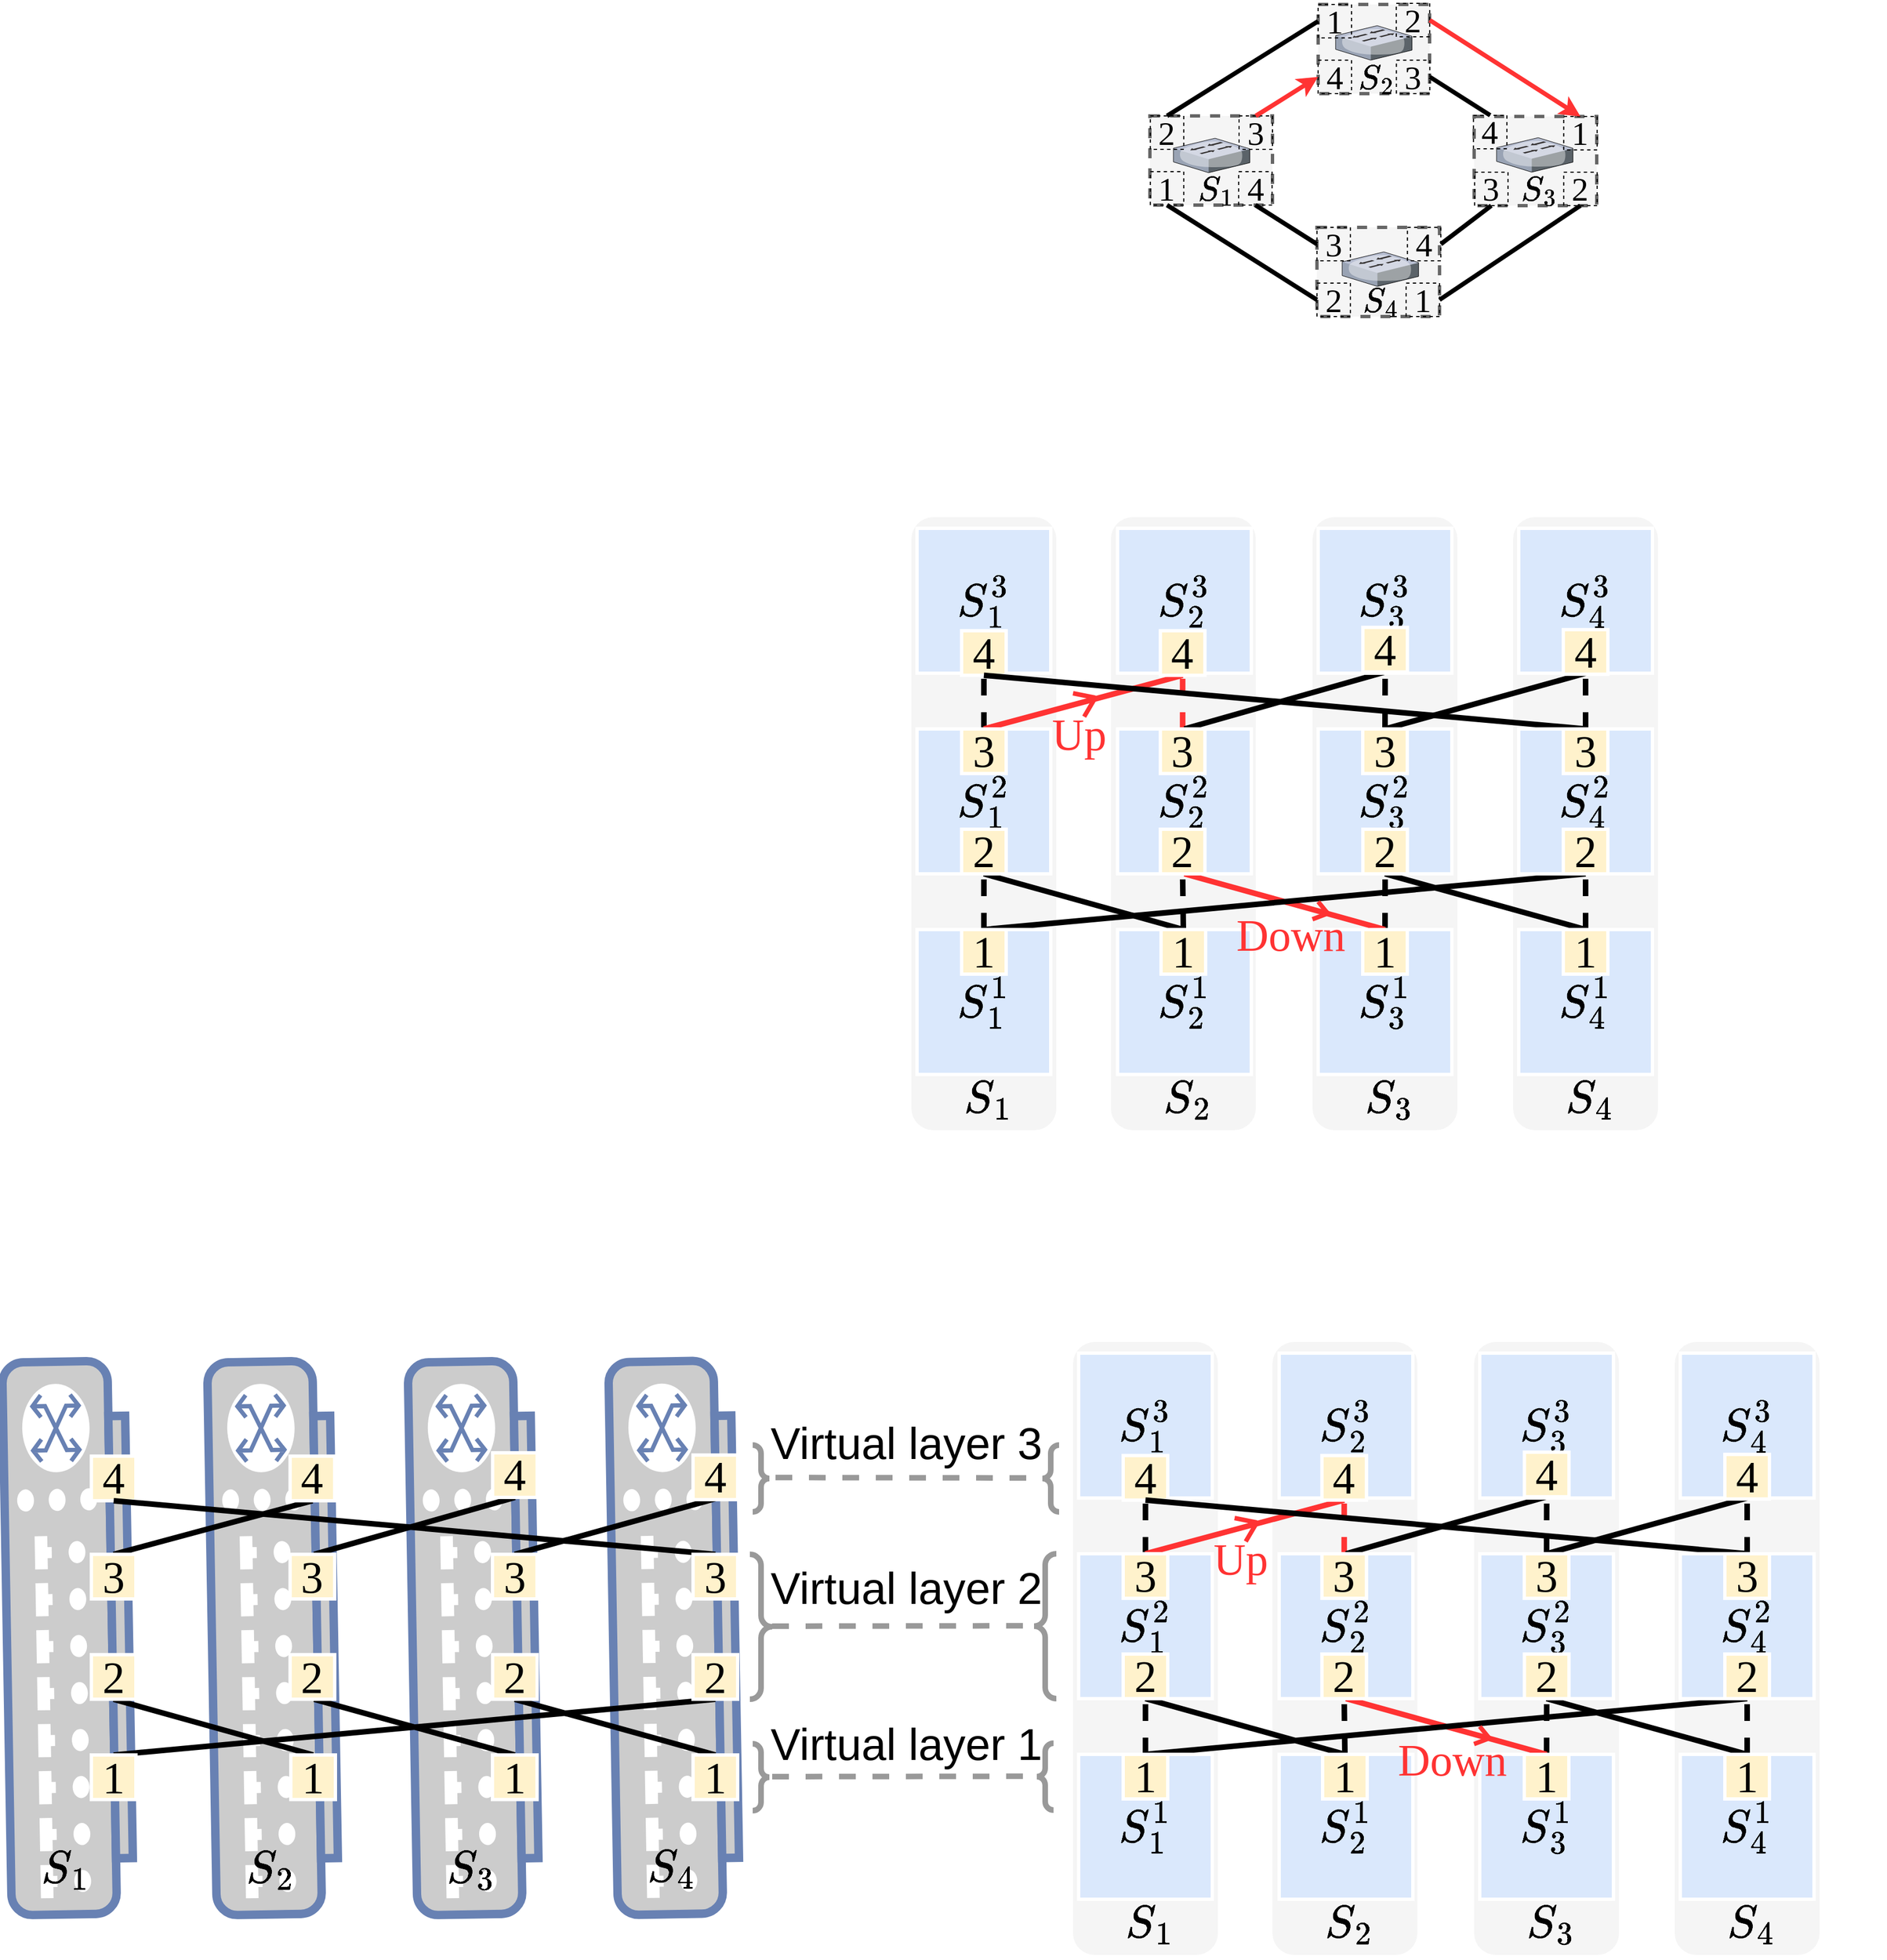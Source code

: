 <mxfile version="21.2.1" type="device">
  <diagram id="cZ3s3H5S3Yk4pRQaYe_S" name="Page-1">
    <mxGraphModel dx="2768" dy="1692" grid="1" gridSize="10" guides="1" tooltips="1" connect="1" arrows="1" fold="1" page="0" pageScale="1" pageWidth="827" pageHeight="1169" math="1" shadow="0">
      <root>
        <mxCell id="0" />
        <mxCell id="1" parent="0" />
        <mxCell id="xsQ9jT9hr5HqHc31EeNk-123" value="" style="fontColor=#0066CC;verticalAlign=top;verticalLabelPosition=bottom;labelPosition=center;align=center;html=1;outlineConnect=0;fillColor=#CCCCCC;strokeColor=#6881B3;gradientColor=none;gradientDirection=north;strokeWidth=2;shape=mxgraph.networks.switch;rotation=-91;" parent="1" vertex="1">
          <mxGeometry x="-346" y="1020.56" width="496" height="109.55" as="geometry" />
        </mxCell>
        <mxCell id="xsQ9jT9hr5HqHc31EeNk-124" value="&lt;span style=&quot;color: rgb(0, 0, 0); font-size: 40px; font-style: normal; font-weight: 400; letter-spacing: normal; text-align: center; text-indent: 0px; text-transform: none; word-spacing: 0px; background-color: rgb(255, 255, 255); display: inline; float: none;&quot;&gt;$$S_4$$&lt;br style=&quot;font-size: 40px;&quot;&gt;&lt;br style=&quot;font-size: 40px;&quot;&gt;&lt;/span&gt;" style="text;whiteSpace=wrap;html=1;fontSize=40;fontFamily=Times New Roman;" parent="1" vertex="1">
          <mxGeometry x="-124" y="1210.33" width="70" height="80" as="geometry" />
        </mxCell>
        <mxCell id="xsQ9jT9hr5HqHc31EeNk-121" value="" style="fontColor=#0066CC;verticalAlign=top;verticalLabelPosition=bottom;labelPosition=center;align=center;html=1;outlineConnect=0;fillColor=#CCCCCC;strokeColor=#6881B3;gradientColor=none;gradientDirection=north;strokeWidth=2;shape=mxgraph.networks.switch;rotation=-91;" parent="1" vertex="1">
          <mxGeometry x="-526" y="1020.79" width="496" height="109.55" as="geometry" />
        </mxCell>
        <mxCell id="xsQ9jT9hr5HqHc31EeNk-122" value="&lt;span style=&quot;color: rgb(0, 0, 0); font-size: 40px; font-style: normal; font-weight: 400; letter-spacing: normal; text-align: center; text-indent: 0px; text-transform: none; word-spacing: 0px; background-color: rgb(255, 255, 255); display: inline; float: none;&quot;&gt;$$S_3$$&lt;br style=&quot;font-size: 40px;&quot;&gt;&lt;br style=&quot;font-size: 40px;&quot;&gt;&lt;/span&gt;" style="text;whiteSpace=wrap;html=1;fontSize=40;fontFamily=Times New Roman;" parent="1" vertex="1">
          <mxGeometry x="-304" y="1210.56" width="70" height="80" as="geometry" />
        </mxCell>
        <mxCell id="xsQ9jT9hr5HqHc31EeNk-119" value="" style="fontColor=#0066CC;verticalAlign=top;verticalLabelPosition=bottom;labelPosition=center;align=center;html=1;outlineConnect=0;fillColor=#CCCCCC;strokeColor=#6881B3;gradientColor=none;gradientDirection=north;strokeWidth=2;shape=mxgraph.networks.switch;rotation=-91;" parent="1" vertex="1">
          <mxGeometry x="-706" y="1020.79" width="496" height="109.55" as="geometry" />
        </mxCell>
        <mxCell id="xsQ9jT9hr5HqHc31EeNk-120" value="&lt;span style=&quot;color: rgb(0, 0, 0); font-size: 40px; font-style: normal; font-weight: 400; letter-spacing: normal; text-align: center; text-indent: 0px; text-transform: none; word-spacing: 0px; background-color: rgb(255, 255, 255); display: inline; float: none;&quot;&gt;$$S_2$$&lt;br style=&quot;font-size: 40px;&quot;&gt;&lt;br style=&quot;font-size: 40px;&quot;&gt;&lt;/span&gt;" style="text;whiteSpace=wrap;html=1;fontSize=40;fontFamily=Times New Roman;" parent="1" vertex="1">
          <mxGeometry x="-484" y="1210.56" width="70" height="80" as="geometry" />
        </mxCell>
        <mxCell id="xsQ9jT9hr5HqHc31EeNk-118" value="" style="fontColor=#0066CC;verticalAlign=top;verticalLabelPosition=bottom;labelPosition=center;align=center;html=1;outlineConnect=0;fillColor=#CCCCCC;strokeColor=#6881B3;gradientColor=none;gradientDirection=north;strokeWidth=2;shape=mxgraph.networks.switch;rotation=-91;" parent="1" vertex="1">
          <mxGeometry x="-890" y="1020.79" width="496" height="109.55" as="geometry" />
        </mxCell>
        <mxCell id="K_pVn9FSK5HUyFnE74xe-9" value="" style="rounded=1;whiteSpace=wrap;html=1;fontFamily=Times New Roman;fontSize=28;fillColor=#f5f5f5;strokeColor=none;fontColor=#333333;" parent="1" vertex="1">
          <mxGeometry x="655" y="70" width="130" height="550" as="geometry" />
        </mxCell>
        <mxCell id="K_pVn9FSK5HUyFnE74xe-7" value="" style="rounded=1;whiteSpace=wrap;html=1;fontFamily=Times New Roman;fontSize=28;fillColor=#f5f5f5;strokeColor=none;fontColor=#333333;" parent="1" vertex="1">
          <mxGeometry x="475" y="70" width="130" height="550" as="geometry" />
        </mxCell>
        <mxCell id="K_pVn9FSK5HUyFnE74xe-4" value="" style="rounded=1;whiteSpace=wrap;html=1;fontFamily=Times New Roman;fontSize=28;fillColor=#f5f5f5;strokeColor=none;fontColor=#333333;" parent="1" vertex="1">
          <mxGeometry x="294" y="70" width="130" height="550" as="geometry" />
        </mxCell>
        <mxCell id="K_pVn9FSK5HUyFnE74xe-2" value="" style="rounded=1;whiteSpace=wrap;html=1;fontFamily=Times New Roman;fontSize=28;fillColor=#f5f5f5;strokeColor=none;fontColor=#333333;" parent="1" vertex="1">
          <mxGeometry x="115" y="70" width="130" height="550" as="geometry" />
        </mxCell>
        <mxCell id="JjDiljl0blwQCyaUuijC-1" value="&lt;font style=&quot;font-size: 40px&quot;&gt;$$S_1^3$$&lt;/font&gt;" style="rounded=0;whiteSpace=wrap;html=1;strokeWidth=3;fillColor=#dae8fc;strokeColor=#FFFFFF;fontSize=40;fontFamily=Times New Roman;" parent="1" vertex="1">
          <mxGeometry x="120" y="80" width="120" height="130" as="geometry" />
        </mxCell>
        <mxCell id="JjDiljl0blwQCyaUuijC-2" value="&lt;font style=&quot;font-size: 40px&quot;&gt;4&lt;/font&gt;" style="rounded=0;whiteSpace=wrap;html=1;strokeWidth=3;fillColor=#fff2cc;strokeColor=#FFFFFF;fontSize=40;fontFamily=Times New Roman;" parent="1" vertex="1">
          <mxGeometry x="160" y="171.89" width="40" height="40" as="geometry" />
        </mxCell>
        <mxCell id="JjDiljl0blwQCyaUuijC-29" value="" style="endArrow=none;dashed=1;html=1;strokeWidth=5;rounded=0;exitX=0.5;exitY=0;exitDx=0;exitDy=0;entryX=0.5;entryY=1;entryDx=0;entryDy=0;fillColor=#dae8fc;strokeColor=#000000;fontSize=28;fontFamily=Times New Roman;" parent="1" source="A9f6wP4NNAT2vkbB0bSe-17" target="A9f6wP4NNAT2vkbB0bSe-35" edge="1">
          <mxGeometry width="50" height="50" relative="1" as="geometry">
            <mxPoint x="200" y="460" as="sourcePoint" />
            <mxPoint x="200" y="380" as="targetPoint" />
          </mxGeometry>
        </mxCell>
        <mxCell id="JjDiljl0blwQCyaUuijC-30" value="" style="endArrow=none;dashed=1;html=1;strokeWidth=5;rounded=0;exitX=0.5;exitY=0;exitDx=0;exitDy=0;entryX=0.5;entryY=1;entryDx=0;entryDy=0;fillColor=#dae8fc;strokeColor=#000000;fontSize=28;fontFamily=Times New Roman;" parent="1" source="A9f6wP4NNAT2vkbB0bSe-19" target="A9f6wP4NNAT2vkbB0bSe-34" edge="1">
          <mxGeometry width="50" height="50" relative="1" as="geometry">
            <mxPoint x="340" y="460" as="sourcePoint" />
            <mxPoint x="340" y="380" as="targetPoint" />
          </mxGeometry>
        </mxCell>
        <mxCell id="JjDiljl0blwQCyaUuijC-31" value="" style="endArrow=none;dashed=1;html=1;strokeWidth=5;rounded=0;exitX=0.5;exitY=0;exitDx=0;exitDy=0;entryX=0.5;entryY=1;entryDx=0;entryDy=0;fillColor=#dae8fc;strokeColor=#000000;fontSize=28;fontFamily=Times New Roman;" parent="1" source="A9f6wP4NNAT2vkbB0bSe-21" target="A9f6wP4NNAT2vkbB0bSe-32" edge="1">
          <mxGeometry width="50" height="50" relative="1" as="geometry">
            <mxPoint x="480" y="460" as="sourcePoint" />
            <mxPoint x="480" y="380" as="targetPoint" />
          </mxGeometry>
        </mxCell>
        <mxCell id="JjDiljl0blwQCyaUuijC-32" value="" style="endArrow=none;dashed=1;html=1;strokeWidth=5;rounded=0;exitX=0.5;exitY=0;exitDx=0;exitDy=0;fillColor=#dae8fc;strokeColor=#000000;entryX=0.5;entryY=1;entryDx=0;entryDy=0;fontSize=28;fontFamily=Times New Roman;" parent="1" source="A9f6wP4NNAT2vkbB0bSe-23" target="A9f6wP4NNAT2vkbB0bSe-33" edge="1">
          <mxGeometry width="50" height="50" relative="1" as="geometry">
            <mxPoint x="620" y="460" as="sourcePoint" />
            <mxPoint x="620" y="380" as="targetPoint" />
          </mxGeometry>
        </mxCell>
        <mxCell id="JjDiljl0blwQCyaUuijC-34" value="" style="endArrow=none;dashed=1;html=1;strokeWidth=5;rounded=0;exitX=0.5;exitY=0;exitDx=0;exitDy=0;entryX=0.5;entryY=1;entryDx=0;entryDy=0;fillColor=#dae8fc;strokeColor=#000000;fontSize=28;fontFamily=Times New Roman;" parent="1" source="A9f6wP4NNAT2vkbB0bSe-28" target="A9f6wP4NNAT2vkbB0bSe-12" edge="1">
          <mxGeometry width="50" height="50" relative="1" as="geometry">
            <mxPoint x="480" y="280" as="sourcePoint" />
            <mxPoint x="480" y="180" as="targetPoint" />
          </mxGeometry>
        </mxCell>
        <mxCell id="JjDiljl0blwQCyaUuijC-35" value="" style="endArrow=none;dashed=1;html=1;strokeWidth=5;rounded=0;entryX=0.5;entryY=1;entryDx=0;entryDy=0;fillColor=#dae8fc;strokeColor=#FF3333;exitX=0.5;exitY=0;exitDx=0;exitDy=0;fontSize=28;fontFamily=Times New Roman;" parent="1" source="A9f6wP4NNAT2vkbB0bSe-27" target="A9f6wP4NNAT2vkbB0bSe-10" edge="1">
          <mxGeometry width="50" height="50" relative="1" as="geometry">
            <mxPoint x="341.538" y="280" as="sourcePoint" />
            <mxPoint x="340.0" y="180" as="targetPoint" />
          </mxGeometry>
        </mxCell>
        <mxCell id="JjDiljl0blwQCyaUuijC-36" value="" style="endArrow=none;dashed=1;html=1;strokeWidth=5;rounded=0;exitX=0.5;exitY=0;exitDx=0;exitDy=0;entryX=0.5;entryY=1;entryDx=0;entryDy=0;fillColor=#dae8fc;strokeColor=#000000;fontSize=28;fontFamily=Times New Roman;" parent="1" source="A9f6wP4NNAT2vkbB0bSe-25" target="JjDiljl0blwQCyaUuijC-2" edge="1">
          <mxGeometry width="50" height="50" relative="1" as="geometry">
            <mxPoint x="199.54" y="276.56" as="sourcePoint" />
            <mxPoint x="350" y="170" as="targetPoint" />
          </mxGeometry>
        </mxCell>
        <mxCell id="JjDiljl0blwQCyaUuijC-37" value="" style="endArrow=none;html=1;rounded=0;exitX=0.5;exitY=0;exitDx=0;exitDy=0;entryX=0.5;entryY=1;entryDx=0;entryDy=0;strokeWidth=5;fillColor=#dae8fc;strokeColor=#FF3333;fontSize=28;fontFamily=Times New Roman;" parent="1" source="A9f6wP4NNAT2vkbB0bSe-25" target="A9f6wP4NNAT2vkbB0bSe-10" edge="1">
          <mxGeometry width="50" height="50" relative="1" as="geometry">
            <mxPoint x="240" y="280" as="sourcePoint" />
            <mxPoint x="360.0" y="180" as="targetPoint" />
          </mxGeometry>
        </mxCell>
        <mxCell id="JjDiljl0blwQCyaUuijC-38" value="" style="endArrow=none;html=1;rounded=0;exitX=0.5;exitY=1;exitDx=0;exitDy=0;entryX=0.5;entryY=0;entryDx=0;entryDy=0;strokeWidth=5;fillColor=#dae8fc;strokeColor=#000000;fontSize=28;fontFamily=Times New Roman;" parent="1" source="A9f6wP4NNAT2vkbB0bSe-35" target="A9f6wP4NNAT2vkbB0bSe-19" edge="1">
          <mxGeometry width="50" height="50" relative="1" as="geometry">
            <mxPoint x="240" y="380" as="sourcePoint" />
            <mxPoint x="360" y="460" as="targetPoint" />
          </mxGeometry>
        </mxCell>
        <mxCell id="JjDiljl0blwQCyaUuijC-39" value="" style="endArrow=none;html=1;rounded=0;entryX=0.5;entryY=1;entryDx=0;entryDy=0;strokeWidth=5;fillColor=#dae8fc;strokeColor=#000000;exitX=0.5;exitY=0;exitDx=0;exitDy=0;fontSize=28;fontFamily=Times New Roman;" parent="1" source="A9f6wP4NNAT2vkbB0bSe-26" target="A9f6wP4NNAT2vkbB0bSe-12" edge="1">
          <mxGeometry width="50" height="50" relative="1" as="geometry">
            <mxPoint x="360" y="280" as="sourcePoint" />
            <mxPoint x="480" y="180" as="targetPoint" />
          </mxGeometry>
        </mxCell>
        <mxCell id="JjDiljl0blwQCyaUuijC-40" value="" style="endArrow=none;html=1;rounded=0;exitX=0.5;exitY=0;exitDx=0;exitDy=0;entryX=0.5;entryY=1;entryDx=0;entryDy=0;strokeWidth=5;fillColor=#dae8fc;strokeColor=#000000;fontSize=28;fontFamily=Times New Roman;" parent="1" source="A9f6wP4NNAT2vkbB0bSe-29" target="A9f6wP4NNAT2vkbB0bSe-13" edge="1">
          <mxGeometry width="50" height="50" relative="1" as="geometry">
            <mxPoint x="480" y="280" as="sourcePoint" />
            <mxPoint x="600" y="180" as="targetPoint" />
          </mxGeometry>
        </mxCell>
        <mxCell id="JjDiljl0blwQCyaUuijC-41" value="" style="endArrow=none;html=1;rounded=0;exitX=0.5;exitY=1;exitDx=0;exitDy=0;entryX=0.5;entryY=0;entryDx=0;entryDy=0;strokeWidth=5;fillColor=#dae8fc;strokeColor=#000000;fontSize=28;fontFamily=Times New Roman;" parent="1" source="A9f6wP4NNAT2vkbB0bSe-28" target="A9f6wP4NNAT2vkbB0bSe-23" edge="1">
          <mxGeometry width="50" height="50" relative="1" as="geometry">
            <mxPoint x="480" y="380" as="sourcePoint" />
            <mxPoint x="600" y="460" as="targetPoint" />
          </mxGeometry>
        </mxCell>
        <mxCell id="JjDiljl0blwQCyaUuijC-42" value="" style="endArrow=none;html=1;rounded=0;exitX=0.5;exitY=1;exitDx=0;exitDy=0;entryX=0.5;entryY=0;entryDx=0;entryDy=0;strokeWidth=5;fillColor=#dae8fc;strokeColor=#FF3333;fontSize=28;fontFamily=Times New Roman;" parent="1" source="A9f6wP4NNAT2vkbB0bSe-26" target="A9f6wP4NNAT2vkbB0bSe-21" edge="1">
          <mxGeometry width="50" height="50" relative="1" as="geometry">
            <mxPoint x="360" y="380" as="sourcePoint" />
            <mxPoint x="480" y="460" as="targetPoint" />
          </mxGeometry>
        </mxCell>
        <mxCell id="JjDiljl0blwQCyaUuijC-43" value="" style="endArrow=none;html=1;rounded=0;exitX=0.5;exitY=0;exitDx=0;exitDy=0;entryX=0.5;entryY=1;entryDx=0;entryDy=0;strokeWidth=5;fillColor=#dae8fc;strokeColor=#000000;fontSize=28;fontFamily=Times New Roman;" parent="1" source="A9f6wP4NNAT2vkbB0bSe-31" target="JjDiljl0blwQCyaUuijC-2" edge="1">
          <mxGeometry width="50" height="50" relative="1" as="geometry">
            <mxPoint x="600" y="280" as="sourcePoint" />
            <mxPoint x="550" y="370" as="targetPoint" />
          </mxGeometry>
        </mxCell>
        <mxCell id="JjDiljl0blwQCyaUuijC-44" value="" style="endArrow=none;html=1;rounded=0;exitX=0.5;exitY=1;exitDx=0;exitDy=0;entryX=0.5;entryY=0;entryDx=0;entryDy=0;strokeWidth=5;fillColor=#dae8fc;strokeColor=#000000;fontSize=28;fontFamily=Times New Roman;" parent="1" source="A9f6wP4NNAT2vkbB0bSe-30" target="A9f6wP4NNAT2vkbB0bSe-17" edge="1">
          <mxGeometry width="50" height="50" relative="1" as="geometry">
            <mxPoint x="600" y="380" as="sourcePoint" />
            <mxPoint x="240" y="460" as="targetPoint" />
          </mxGeometry>
        </mxCell>
        <mxCell id="tdBAylMAY1_QYxIaaEEM-36" value="" style="endArrow=none;dashed=1;html=1;strokeWidth=5;rounded=0;exitX=0.5;exitY=0;exitDx=0;exitDy=0;entryX=0.5;entryY=1;entryDx=0;entryDy=0;fillColor=#dae8fc;strokeColor=#000000;fontSize=28;fontFamily=Times New Roman;" parent="1" source="A9f6wP4NNAT2vkbB0bSe-30" target="A9f6wP4NNAT2vkbB0bSe-14" edge="1">
          <mxGeometry width="50" height="50" relative="1" as="geometry">
            <mxPoint x="620" y="280" as="sourcePoint" />
            <mxPoint x="620" y="180" as="targetPoint" />
          </mxGeometry>
        </mxCell>
        <mxCell id="A9f6wP4NNAT2vkbB0bSe-9" value="&lt;font style=&quot;font-size: 40px;&quot;&gt;$$S_2^3$$&lt;/font&gt;" style="rounded=0;whiteSpace=wrap;html=1;strokeWidth=3;fillColor=#dae8fc;strokeColor=#FFFFFF;fontSize=40;fontFamily=Times New Roman;" parent="1" vertex="1">
          <mxGeometry x="300" y="80" width="120" height="130" as="geometry" />
        </mxCell>
        <mxCell id="A9f6wP4NNAT2vkbB0bSe-10" value="&lt;font style=&quot;font-size: 40px;&quot;&gt;4&lt;/font&gt;" style="rounded=0;whiteSpace=wrap;html=1;strokeWidth=3;fillColor=#fff2cc;strokeColor=#FFFFFF;fontSize=40;fontFamily=Times New Roman;" parent="1" vertex="1">
          <mxGeometry x="338.36" y="171.89" width="40" height="40" as="geometry" />
        </mxCell>
        <mxCell id="A9f6wP4NNAT2vkbB0bSe-11" value="&lt;font style=&quot;font-size: 40px;&quot;&gt;$$S_3^3$$&lt;/font&gt;" style="rounded=0;whiteSpace=wrap;html=1;strokeWidth=3;fillColor=#dae8fc;strokeColor=#FFFFFF;fontSize=40;fontFamily=Times New Roman;" parent="1" vertex="1">
          <mxGeometry x="480" y="80" width="120" height="130" as="geometry" />
        </mxCell>
        <mxCell id="A9f6wP4NNAT2vkbB0bSe-12" value="&lt;font style=&quot;font-size: 40px;&quot;&gt;4&lt;/font&gt;" style="rounded=0;whiteSpace=wrap;html=1;strokeWidth=3;fillColor=#fff2cc;strokeColor=#FFFFFF;fontSize=40;fontFamily=Times New Roman;" parent="1" vertex="1">
          <mxGeometry x="520.11" y="168.89" width="40" height="40" as="geometry" />
        </mxCell>
        <mxCell id="A9f6wP4NNAT2vkbB0bSe-13" value="&lt;font style=&quot;font-size: 40px;&quot;&gt;$$S_4^3$$&lt;/font&gt;" style="rounded=0;whiteSpace=wrap;html=1;strokeWidth=3;fillColor=#dae8fc;strokeColor=#FFFFFF;fontSize=40;fontFamily=Times New Roman;" parent="1" vertex="1">
          <mxGeometry x="660" y="80" width="120" height="130" as="geometry" />
        </mxCell>
        <mxCell id="A9f6wP4NNAT2vkbB0bSe-14" value="&lt;font style=&quot;font-size: 40px;&quot;&gt;4&lt;/font&gt;" style="rounded=0;whiteSpace=wrap;html=1;strokeWidth=3;fillColor=#fff2cc;strokeColor=#FFFFFF;fontSize=40;fontFamily=Times New Roman;" parent="1" vertex="1">
          <mxGeometry x="700" y="170.89" width="40" height="40" as="geometry" />
        </mxCell>
        <mxCell id="A9f6wP4NNAT2vkbB0bSe-16" value="&lt;font style=&quot;font-size: 40px;&quot;&gt;$$S_1^1$$&lt;/font&gt;" style="rounded=0;whiteSpace=wrap;html=1;strokeWidth=3;fillColor=#dae8fc;strokeColor=#FFFFFF;fontSize=40;fontFamily=Times New Roman;" parent="1" vertex="1">
          <mxGeometry x="120" y="440" width="120" height="130" as="geometry" />
        </mxCell>
        <mxCell id="A9f6wP4NNAT2vkbB0bSe-17" value="&lt;font style=&quot;font-size: 40px;&quot;&gt;&lt;span style=&quot;font-size: 40px;&quot;&gt;1&lt;/span&gt;&lt;/font&gt;" style="rounded=0;whiteSpace=wrap;html=1;strokeWidth=3;fillColor=#fff2cc;strokeColor=#FFFFFF;fontSize=40;fontFamily=Times New Roman;" parent="1" vertex="1">
          <mxGeometry x="160" y="440" width="40" height="40" as="geometry" />
        </mxCell>
        <mxCell id="A9f6wP4NNAT2vkbB0bSe-18" value="&lt;font style=&quot;font-size: 40px;&quot;&gt;$$S_2^1$$&lt;/font&gt;" style="rounded=0;whiteSpace=wrap;html=1;strokeWidth=3;fillColor=#dae8fc;strokeColor=#FFFFFF;fontSize=40;fontFamily=Times New Roman;" parent="1" vertex="1">
          <mxGeometry x="300" y="440" width="120" height="130" as="geometry" />
        </mxCell>
        <mxCell id="A9f6wP4NNAT2vkbB0bSe-19" value="&lt;font style=&quot;font-size: 40px;&quot;&gt;&lt;span style=&quot;font-size: 40px;&quot;&gt;1&lt;/span&gt;&lt;/font&gt;" style="rounded=0;whiteSpace=wrap;html=1;strokeWidth=3;fillColor=#fff2cc;strokeColor=#FFFFFF;fontSize=40;fontFamily=Times New Roman;" parent="1" vertex="1">
          <mxGeometry x="339" y="440" width="40" height="40" as="geometry" />
        </mxCell>
        <mxCell id="A9f6wP4NNAT2vkbB0bSe-20" value="&lt;font style=&quot;font-size: 40px;&quot;&gt;$$S_3^1$$&lt;/font&gt;" style="rounded=0;whiteSpace=wrap;html=1;strokeWidth=3;fillColor=#dae8fc;strokeColor=#FFFFFF;fontSize=40;fontFamily=Times New Roman;" parent="1" vertex="1">
          <mxGeometry x="480" y="440" width="120" height="130" as="geometry" />
        </mxCell>
        <mxCell id="A9f6wP4NNAT2vkbB0bSe-21" value="&lt;font style=&quot;font-size: 40px;&quot;&gt;&lt;span style=&quot;font-size: 40px;&quot;&gt;1&lt;/span&gt;&lt;/font&gt;" style="rounded=0;whiteSpace=wrap;html=1;strokeWidth=3;fillColor=#fff2cc;strokeColor=#FFFFFF;fontSize=40;fontFamily=Times New Roman;" parent="1" vertex="1">
          <mxGeometry x="520" y="440" width="40" height="40" as="geometry" />
        </mxCell>
        <mxCell id="A9f6wP4NNAT2vkbB0bSe-22" value="&lt;font style=&quot;font-size: 40px;&quot;&gt;$$S_4^1$$&lt;/font&gt;" style="rounded=0;whiteSpace=wrap;html=1;strokeWidth=3;fillColor=#dae8fc;strokeColor=#FFFFFF;fontSize=40;fontFamily=Times New Roman;" parent="1" vertex="1">
          <mxGeometry x="660" y="440" width="120" height="130" as="geometry" />
        </mxCell>
        <mxCell id="A9f6wP4NNAT2vkbB0bSe-23" value="&lt;font style=&quot;font-size: 40px;&quot;&gt;1&lt;/font&gt;" style="rounded=0;whiteSpace=wrap;html=1;strokeWidth=3;fillColor=#fff2cc;strokeColor=#FFFFFF;fontSize=40;fontFamily=Times New Roman;" parent="1" vertex="1">
          <mxGeometry x="700" y="440" width="40" height="40" as="geometry" />
        </mxCell>
        <mxCell id="A9f6wP4NNAT2vkbB0bSe-24" value="&lt;font style=&quot;font-size: 40px;&quot;&gt;$$S_1^2$$&lt;/font&gt;" style="rounded=0;whiteSpace=wrap;html=1;strokeWidth=3;fillColor=#dae8fc;strokeColor=#FFFFFF;fontSize=40;fontFamily=Times New Roman;" parent="1" vertex="1">
          <mxGeometry x="120" y="260" width="120" height="130" as="geometry" />
        </mxCell>
        <mxCell id="A9f6wP4NNAT2vkbB0bSe-25" value="&lt;font style=&quot;font-size: 40px;&quot;&gt;&lt;span style=&quot;font-size: 40px;&quot;&gt;3&lt;/span&gt;&lt;/font&gt;" style="rounded=0;whiteSpace=wrap;html=1;strokeWidth=3;fillColor=#fff2cc;strokeColor=#FFFFFF;fontSize=40;fontFamily=Times New Roman;" parent="1" vertex="1">
          <mxGeometry x="160" y="260" width="40" height="40" as="geometry" />
        </mxCell>
        <mxCell id="A9f6wP4NNAT2vkbB0bSe-26" value="&lt;font style=&quot;font-size: 40px;&quot;&gt;$$S_2^2$$&lt;/font&gt;" style="rounded=0;whiteSpace=wrap;html=1;strokeWidth=3;fillColor=#dae8fc;strokeColor=#FFFFFF;fontSize=40;fontFamily=Times New Roman;" parent="1" vertex="1">
          <mxGeometry x="300" y="260" width="120" height="130" as="geometry" />
        </mxCell>
        <mxCell id="A9f6wP4NNAT2vkbB0bSe-27" value="&lt;font style=&quot;font-size: 40px;&quot;&gt;&lt;span style=&quot;font-size: 40px;&quot;&gt;3&lt;/span&gt;&lt;/font&gt;" style="rounded=0;whiteSpace=wrap;html=1;strokeWidth=3;fillColor=#fff2cc;strokeColor=#FFFFFF;fontSize=40;fontFamily=Times New Roman;" parent="1" vertex="1">
          <mxGeometry x="338.36" y="260" width="40" height="40" as="geometry" />
        </mxCell>
        <mxCell id="A9f6wP4NNAT2vkbB0bSe-28" value="&lt;font style=&quot;font-size: 40px;&quot;&gt;$$S_3^2$$&lt;/font&gt;" style="rounded=0;whiteSpace=wrap;html=1;strokeWidth=3;fillColor=#dae8fc;strokeColor=#FFFFFF;fontSize=40;fontFamily=Times New Roman;" parent="1" vertex="1">
          <mxGeometry x="480" y="260" width="120" height="130" as="geometry" />
        </mxCell>
        <mxCell id="A9f6wP4NNAT2vkbB0bSe-29" value="&lt;font style=&quot;font-size: 40px;&quot;&gt;&lt;span style=&quot;font-size: 40px;&quot;&gt;3&lt;/span&gt;&lt;/font&gt;" style="rounded=0;whiteSpace=wrap;html=1;strokeWidth=3;fillColor=#fff2cc;strokeColor=#FFFFFF;fontSize=40;fontFamily=Times New Roman;" parent="1" vertex="1">
          <mxGeometry x="520" y="260" width="40" height="40" as="geometry" />
        </mxCell>
        <mxCell id="A9f6wP4NNAT2vkbB0bSe-30" value="&lt;font style=&quot;font-size: 40px;&quot;&gt;$$S_4^2$$&lt;/font&gt;" style="rounded=0;whiteSpace=wrap;html=1;strokeWidth=3;fillColor=#dae8fc;strokeColor=#FFFFFF;fontSize=40;fontFamily=Times New Roman;" parent="1" vertex="1">
          <mxGeometry x="660" y="260" width="120" height="130" as="geometry" />
        </mxCell>
        <mxCell id="A9f6wP4NNAT2vkbB0bSe-31" value="&lt;font style=&quot;font-size: 40px;&quot;&gt;3&lt;/font&gt;" style="rounded=0;whiteSpace=wrap;html=1;strokeWidth=3;fillColor=#fff2cc;strokeColor=#FFFFFF;fontSize=40;fontFamily=Times New Roman;" parent="1" vertex="1">
          <mxGeometry x="700" y="260" width="40" height="40" as="geometry" />
        </mxCell>
        <mxCell id="A9f6wP4NNAT2vkbB0bSe-32" value="&lt;font style=&quot;font-size: 40px;&quot;&gt;&lt;span style=&quot;font-size: 40px;&quot;&gt;2&lt;/span&gt;&lt;/font&gt;" style="rounded=0;whiteSpace=wrap;html=1;strokeWidth=3;fillColor=#fff2cc;strokeColor=#FFFFFF;fontSize=40;fontFamily=Times New Roman;" parent="1" vertex="1">
          <mxGeometry x="520.11" y="350" width="40" height="40" as="geometry" />
        </mxCell>
        <mxCell id="A9f6wP4NNAT2vkbB0bSe-33" value="&lt;font style=&quot;font-size: 40px;&quot;&gt;2&lt;/font&gt;" style="rounded=0;whiteSpace=wrap;html=1;strokeWidth=3;fillColor=#fff2cc;strokeColor=#FFFFFF;fontSize=40;fontFamily=Times New Roman;" parent="1" vertex="1">
          <mxGeometry x="700" y="350" width="40" height="40" as="geometry" />
        </mxCell>
        <mxCell id="A9f6wP4NNAT2vkbB0bSe-34" value="&lt;font style=&quot;font-size: 40px;&quot;&gt;&lt;span style=&quot;font-size: 40px;&quot;&gt;2&lt;/span&gt;&lt;/font&gt;" style="rounded=0;whiteSpace=wrap;html=1;strokeWidth=3;fillColor=#fff2cc;strokeColor=#FFFFFF;fontSize=40;fontFamily=Times New Roman;" parent="1" vertex="1">
          <mxGeometry x="338.36" y="350" width="40" height="40" as="geometry" />
        </mxCell>
        <mxCell id="A9f6wP4NNAT2vkbB0bSe-35" value="&lt;font style=&quot;font-size: 40px;&quot;&gt;&lt;span style=&quot;font-size: 40px;&quot;&gt;2&lt;/span&gt;&lt;/font&gt;" style="rounded=0;whiteSpace=wrap;html=1;strokeWidth=3;fillColor=#fff2cc;strokeColor=#FFFFFF;fontSize=40;fontFamily=Times New Roman;" parent="1" vertex="1">
          <mxGeometry x="160" y="350" width="40" height="40" as="geometry" />
        </mxCell>
        <mxCell id="K_pVn9FSK5HUyFnE74xe-3" value="&lt;span style=&quot;color: rgb(0, 0, 0); font-size: 40px; font-style: normal; font-weight: 400; letter-spacing: normal; text-align: center; text-indent: 0px; text-transform: none; word-spacing: 0px; background-color: rgb(255, 255, 255); display: inline; float: none;&quot;&gt;$$S_1$$&lt;br style=&quot;font-size: 40px;&quot;&gt;&lt;br style=&quot;font-size: 40px;&quot;&gt;&lt;/span&gt;" style="text;whiteSpace=wrap;html=1;fontSize=40;fontFamily=Times New Roman;" parent="1" vertex="1">
          <mxGeometry x="160" y="520" width="70" height="80" as="geometry" />
        </mxCell>
        <mxCell id="K_pVn9FSK5HUyFnE74xe-5" value="&lt;span style=&quot;color: rgb(0, 0, 0); font-size: 40px; font-style: normal; font-weight: 400; letter-spacing: normal; text-align: center; text-indent: 0px; text-transform: none; word-spacing: 0px; background-color: rgb(255, 255, 255); display: inline; float: none;&quot;&gt;$$S_2$$&lt;br style=&quot;font-size: 40px;&quot;&gt;&lt;br style=&quot;font-size: 40px;&quot;&gt;&lt;/span&gt;" style="text;whiteSpace=wrap;html=1;fontSize=40;fontFamily=Times New Roman;" parent="1" vertex="1">
          <mxGeometry x="339" y="520" width="70" height="80" as="geometry" />
        </mxCell>
        <mxCell id="K_pVn9FSK5HUyFnE74xe-8" value="&lt;span style=&quot;color: rgb(0, 0, 0); font-size: 40px; font-style: normal; font-weight: 400; letter-spacing: normal; text-align: center; text-indent: 0px; text-transform: none; word-spacing: 0px; background-color: rgb(255, 255, 255); display: inline; float: none;&quot;&gt;$$S_3$$&lt;br style=&quot;font-size: 40px;&quot;&gt;&lt;br style=&quot;font-size: 40px;&quot;&gt;&lt;/span&gt;" style="text;whiteSpace=wrap;html=1;fontSize=40;fontFamily=Times New Roman;" parent="1" vertex="1">
          <mxGeometry x="520.11" y="520" width="70" height="80" as="geometry" />
        </mxCell>
        <mxCell id="K_pVn9FSK5HUyFnE74xe-10" value="&lt;span style=&quot;color: rgb(0, 0, 0); font-size: 40px; font-style: normal; font-weight: 400; letter-spacing: normal; text-align: center; text-indent: 0px; text-transform: none; word-spacing: 0px; background-color: rgb(255, 255, 255); display: inline; float: none;&quot;&gt;$$S_4$$&lt;br style=&quot;font-size: 40px;&quot;&gt;&lt;br style=&quot;font-size: 40px;&quot;&gt;&lt;/span&gt;" style="text;whiteSpace=wrap;html=1;fontSize=40;fontFamily=Times New Roman;" parent="1" vertex="1">
          <mxGeometry x="700.36" y="520" width="70" height="80" as="geometry" />
        </mxCell>
        <mxCell id="K_pVn9FSK5HUyFnE74xe-139" value="" style="rounded=0;whiteSpace=wrap;html=1;dashed=1;fillColor=#f5f5f5;strokeColor=#666666;fontColor=#333333;strokeWidth=3;" parent="1" vertex="1">
          <mxGeometry x="329" y="-290" width="110" height="80" as="geometry" />
        </mxCell>
        <mxCell id="K_pVn9FSK5HUyFnE74xe-140" value="" style="verticalLabelPosition=bottom;sketch=0;aspect=fixed;html=1;verticalAlign=top;strokeColor=none;align=center;outlineConnect=0;shape=mxgraph.citrix.switch;fontSize=24;strokeWidth=1;" parent="1" vertex="1">
          <mxGeometry x="350.07" y="-269.97" width="68.58" height="30.93" as="geometry" />
        </mxCell>
        <mxCell id="K_pVn9FSK5HUyFnE74xe-141" value="&lt;font style=&quot;font-size: 30px&quot;&gt;1&lt;/font&gt;" style="rounded=0;whiteSpace=wrap;html=1;fontFamily=Times New Roman;fontSize=24;fontColor=#000000;strokeWidth=1;fillColor=none;dashed=1;" parent="1" vertex="1">
          <mxGeometry x="329.36" y="-240" width="30" height="30" as="geometry" />
        </mxCell>
        <mxCell id="K_pVn9FSK5HUyFnE74xe-142" value="&lt;font style=&quot;font-size: 30px&quot;&gt;2&lt;/font&gt;" style="rounded=0;whiteSpace=wrap;html=1;fontFamily=Times New Roman;fontSize=24;fontColor=#000000;strokeWidth=1;dashed=1;fillColor=none;" parent="1" vertex="1">
          <mxGeometry x="329.36" y="-290" width="30" height="30" as="geometry" />
        </mxCell>
        <mxCell id="K_pVn9FSK5HUyFnE74xe-143" value="3" style="rounded=0;whiteSpace=wrap;html=1;fontFamily=Times New Roman;fontSize=30;fontColor=#000000;strokeWidth=1;fillColor=none;dashed=1;" parent="1" vertex="1">
          <mxGeometry x="409" y="-290" width="30" height="30" as="geometry" />
        </mxCell>
        <mxCell id="K_pVn9FSK5HUyFnE74xe-144" value="4" style="rounded=0;whiteSpace=wrap;html=1;fontFamily=Times New Roman;fontSize=30;fontColor=#000000;strokeWidth=1;fillColor=none;dashed=1;" parent="1" vertex="1">
          <mxGeometry x="408.65" y="-240" width="30" height="30" as="geometry" />
        </mxCell>
        <mxCell id="K_pVn9FSK5HUyFnE74xe-145" value="&lt;font style=&quot;font-size: 30px&quot;&gt;$$S_1$$&lt;/font&gt;" style="text;html=1;strokeColor=none;fillColor=none;align=center;verticalAlign=middle;whiteSpace=wrap;rounded=0;fontFamily=Times New Roman;fontSize=24;fontColor=#000000;" parent="1" vertex="1">
          <mxGeometry x="357.65" y="-240" width="60" height="30" as="geometry" />
        </mxCell>
        <mxCell id="K_pVn9FSK5HUyFnE74xe-146" value="" style="rounded=0;whiteSpace=wrap;html=1;dashed=1;fillColor=#f5f5f5;strokeColor=#666666;fontColor=#333333;strokeWidth=3;" parent="1" vertex="1">
          <mxGeometry x="480" y="-390" width="100" height="80" as="geometry" />
        </mxCell>
        <mxCell id="K_pVn9FSK5HUyFnE74xe-147" value="" style="verticalLabelPosition=bottom;sketch=0;aspect=fixed;html=1;verticalAlign=top;strokeColor=none;align=center;outlineConnect=0;shape=mxgraph.citrix.switch;fontSize=24;strokeWidth=1;" parent="1" vertex="1">
          <mxGeometry x="495.62" y="-370.97" width="68.58" height="30.93" as="geometry" />
        </mxCell>
        <mxCell id="K_pVn9FSK5HUyFnE74xe-148" value="1" style="rounded=0;whiteSpace=wrap;html=1;fontFamily=Times New Roman;fontSize=30;fontColor=#000000;strokeWidth=1;fillColor=none;dashed=1;" parent="1" vertex="1">
          <mxGeometry x="479.93" y="-389.97" width="30" height="30" as="geometry" />
        </mxCell>
        <mxCell id="K_pVn9FSK5HUyFnE74xe-149" value="4" style="rounded=0;whiteSpace=wrap;html=1;fontFamily=Times New Roman;fontSize=30;fontColor=#000000;strokeWidth=1;fillColor=none;dashed=1;" parent="1" vertex="1">
          <mxGeometry x="479.93" y="-340" width="30" height="30" as="geometry" />
        </mxCell>
        <mxCell id="K_pVn9FSK5HUyFnE74xe-150" value="3" style="rounded=0;whiteSpace=wrap;html=1;fontFamily=Times New Roman;fontSize=30;fontColor=#000000;strokeWidth=1;fillColor=none;dashed=1;" parent="1" vertex="1">
          <mxGeometry x="550.2" y="-340" width="30" height="30" as="geometry" />
        </mxCell>
        <mxCell id="K_pVn9FSK5HUyFnE74xe-151" value="2" style="rounded=0;whiteSpace=wrap;html=1;fontFamily=Times New Roman;fontSize=30;fontColor=#000000;strokeWidth=1;fillColor=none;dashed=1;" parent="1" vertex="1">
          <mxGeometry x="550.11" y="-390.97" width="30" height="30" as="geometry" />
        </mxCell>
        <mxCell id="K_pVn9FSK5HUyFnE74xe-152" value="$$S_2$$" style="text;html=1;strokeColor=none;fillColor=none;align=center;verticalAlign=middle;whiteSpace=wrap;rounded=0;fontFamily=Times New Roman;fontSize=30;fontColor=#000000;" parent="1" vertex="1">
          <mxGeometry x="501.91" y="-340" width="60" height="30" as="geometry" />
        </mxCell>
        <mxCell id="K_pVn9FSK5HUyFnE74xe-153" value="" style="rounded=0;whiteSpace=wrap;html=1;dashed=1;fillColor=#f5f5f5;strokeColor=#666666;fontColor=#333333;strokeWidth=3;" parent="1" vertex="1">
          <mxGeometry x="478.91" y="-190" width="110" height="80" as="geometry" />
        </mxCell>
        <mxCell id="K_pVn9FSK5HUyFnE74xe-154" value="" style="verticalLabelPosition=bottom;sketch=0;aspect=fixed;html=1;verticalAlign=top;strokeColor=none;align=center;outlineConnect=0;shape=mxgraph.citrix.switch;fontSize=24;strokeWidth=1;" parent="1" vertex="1">
          <mxGeometry x="501.53" y="-167.97" width="68.58" height="30.93" as="geometry" />
        </mxCell>
        <mxCell id="K_pVn9FSK5HUyFnE74xe-155" value="3" style="rounded=0;whiteSpace=wrap;html=1;fontFamily=Times New Roman;fontSize=30;fontColor=#000000;strokeWidth=1;fillColor=none;dashed=1;" parent="1" vertex="1">
          <mxGeometry x="478.91" y="-190" width="30" height="30" as="geometry" />
        </mxCell>
        <mxCell id="K_pVn9FSK5HUyFnE74xe-156" value="2" style="rounded=0;whiteSpace=wrap;html=1;fontFamily=Times New Roman;fontSize=30;fontColor=#000000;strokeWidth=1;fillColor=none;dashed=1;" parent="1" vertex="1">
          <mxGeometry x="478.91" y="-140" width="30" height="30" as="geometry" />
        </mxCell>
        <mxCell id="K_pVn9FSK5HUyFnE74xe-157" value="1" style="rounded=0;whiteSpace=wrap;html=1;fontFamily=Times New Roman;fontSize=30;fontColor=#000000;strokeWidth=1;fillColor=none;dashed=1;" parent="1" vertex="1">
          <mxGeometry x="558.91" y="-140" width="30" height="30" as="geometry" />
        </mxCell>
        <mxCell id="K_pVn9FSK5HUyFnE74xe-158" value="4" style="rounded=0;whiteSpace=wrap;html=1;fontFamily=Times New Roman;fontSize=30;fontColor=#000000;strokeWidth=1;fillColor=none;dashed=1;" parent="1" vertex="1">
          <mxGeometry x="560.11" y="-190" width="30" height="30" as="geometry" />
        </mxCell>
        <mxCell id="K_pVn9FSK5HUyFnE74xe-159" value="$$S_4$$" style="text;html=1;strokeColor=none;fillColor=none;align=center;verticalAlign=middle;whiteSpace=wrap;rounded=0;fontFamily=Times New Roman;fontSize=30;fontColor=#000000;" parent="1" vertex="1">
          <mxGeometry x="505.93" y="-140" width="60" height="30" as="geometry" />
        </mxCell>
        <mxCell id="K_pVn9FSK5HUyFnE74xe-160" value="" style="rounded=0;whiteSpace=wrap;html=1;dashed=1;fillColor=#f5f5f5;strokeColor=#666666;fontColor=#333333;strokeWidth=3;" parent="1" vertex="1">
          <mxGeometry x="620" y="-289.51" width="110" height="80" as="geometry" />
        </mxCell>
        <mxCell id="K_pVn9FSK5HUyFnE74xe-161" value="" style="verticalLabelPosition=bottom;sketch=0;aspect=fixed;html=1;verticalAlign=top;strokeColor=none;align=center;outlineConnect=0;shape=mxgraph.citrix.switch;fontSize=24;strokeWidth=1;" parent="1" vertex="1">
          <mxGeometry x="640.07" y="-270.48" width="68.58" height="30.93" as="geometry" />
        </mxCell>
        <mxCell id="K_pVn9FSK5HUyFnE74xe-162" value="3" style="rounded=0;whiteSpace=wrap;html=1;fontFamily=Times New Roman;fontSize=30;fontColor=#000000;strokeWidth=1;fillColor=none;dashed=1;" parent="1" vertex="1">
          <mxGeometry x="620.36" y="-239.51" width="30" height="30" as="geometry" />
        </mxCell>
        <mxCell id="K_pVn9FSK5HUyFnE74xe-163" value="4" style="rounded=0;whiteSpace=wrap;html=1;fontFamily=Times New Roman;fontSize=30;fontColor=#000000;strokeWidth=1;fillColor=none;dashed=1;" parent="1" vertex="1">
          <mxGeometry x="619.36" y="-290.51" width="30" height="30" as="geometry" />
        </mxCell>
        <mxCell id="K_pVn9FSK5HUyFnE74xe-164" value="1" style="rounded=0;whiteSpace=wrap;html=1;fontFamily=Times New Roman;fontSize=30;fontColor=#000000;strokeWidth=1;fillColor=none;dashed=1;" parent="1" vertex="1">
          <mxGeometry x="700.36" y="-289.51" width="30" height="30" as="geometry" />
        </mxCell>
        <mxCell id="K_pVn9FSK5HUyFnE74xe-165" value="2" style="rounded=0;whiteSpace=wrap;html=1;fontFamily=Times New Roman;fontSize=30;fontColor=#000000;strokeWidth=1;fillColor=none;dashed=1;" parent="1" vertex="1">
          <mxGeometry x="700.36" y="-239.51" width="30" height="30" as="geometry" />
        </mxCell>
        <mxCell id="K_pVn9FSK5HUyFnE74xe-166" value="$$S_3$$" style="text;html=1;strokeColor=none;fillColor=none;align=center;verticalAlign=middle;whiteSpace=wrap;rounded=0;fontFamily=Times New Roman;fontSize=30;fontColor=#000000;" parent="1" vertex="1">
          <mxGeometry x="648.47" y="-240.01" width="60" height="30" as="geometry" />
        </mxCell>
        <mxCell id="K_pVn9FSK5HUyFnE74xe-167" value="" style="endArrow=none;html=1;rounded=0;exitX=0.5;exitY=0;exitDx=0;exitDy=0;entryX=0;entryY=0.5;entryDx=0;entryDy=0;strokeWidth=4;" parent="1" source="K_pVn9FSK5HUyFnE74xe-142" target="K_pVn9FSK5HUyFnE74xe-148" edge="1">
          <mxGeometry width="50" height="50" relative="1" as="geometry">
            <mxPoint x="560" y="-210" as="sourcePoint" />
            <mxPoint x="430" y="-370" as="targetPoint" />
          </mxGeometry>
        </mxCell>
        <mxCell id="K_pVn9FSK5HUyFnE74xe-168" value="" style="endArrow=classic;html=1;rounded=0;exitX=0.5;exitY=0;exitDx=0;exitDy=0;entryX=0;entryY=0.5;entryDx=0;entryDy=0;strokeWidth=4;strokeColor=#FF3333;endFill=1;" parent="1" source="K_pVn9FSK5HUyFnE74xe-143" target="K_pVn9FSK5HUyFnE74xe-149" edge="1">
          <mxGeometry width="50" height="50" relative="1" as="geometry">
            <mxPoint x="319.36" y="-265" as="sourcePoint" />
            <mxPoint x="463.02" y="-355" as="targetPoint" />
          </mxGeometry>
        </mxCell>
        <mxCell id="K_pVn9FSK5HUyFnE74xe-169" value="" style="endArrow=none;html=1;rounded=0;exitX=1;exitY=0.5;exitDx=0;exitDy=0;entryX=0.5;entryY=0;entryDx=0;entryDy=0;strokeWidth=4;" parent="1" source="K_pVn9FSK5HUyFnE74xe-150" target="K_pVn9FSK5HUyFnE74xe-163" edge="1">
          <mxGeometry width="50" height="50" relative="1" as="geometry">
            <mxPoint x="348.36" y="-265" as="sourcePoint" />
            <mxPoint x="463.02" y="-330" as="targetPoint" />
          </mxGeometry>
        </mxCell>
        <mxCell id="K_pVn9FSK5HUyFnE74xe-170" value="" style="endArrow=classic;html=1;rounded=0;exitX=1;exitY=0.5;exitDx=0;exitDy=0;entryX=0.5;entryY=0;entryDx=0;entryDy=0;strokeWidth=4;strokeColor=#FF3333;endFill=1;" parent="1" source="K_pVn9FSK5HUyFnE74xe-151" target="K_pVn9FSK5HUyFnE74xe-164" edge="1">
          <mxGeometry width="50" height="50" relative="1" as="geometry">
            <mxPoint x="358.36" y="-255" as="sourcePoint" />
            <mxPoint x="473.02" y="-320" as="targetPoint" />
          </mxGeometry>
        </mxCell>
        <mxCell id="K_pVn9FSK5HUyFnE74xe-171" value="" style="endArrow=none;html=1;rounded=0;exitX=0.5;exitY=1;exitDx=0;exitDy=0;entryX=0;entryY=0.5;entryDx=0;entryDy=0;strokeWidth=4;" parent="1" source="K_pVn9FSK5HUyFnE74xe-144" target="K_pVn9FSK5HUyFnE74xe-155" edge="1">
          <mxGeometry width="50" height="50" relative="1" as="geometry">
            <mxPoint x="319.36" y="-117.51" as="sourcePoint" />
            <mxPoint x="463.02" y="-207.51" as="targetPoint" />
          </mxGeometry>
        </mxCell>
        <mxCell id="K_pVn9FSK5HUyFnE74xe-172" value="" style="endArrow=none;html=1;rounded=0;exitX=0.5;exitY=1;exitDx=0;exitDy=0;entryX=0;entryY=0.5;entryDx=0;entryDy=0;strokeWidth=4;" parent="1" source="K_pVn9FSK5HUyFnE74xe-141" target="K_pVn9FSK5HUyFnE74xe-156" edge="1">
          <mxGeometry width="50" height="50" relative="1" as="geometry">
            <mxPoint x="348.36" y="-180" as="sourcePoint" />
            <mxPoint x="460.93" y="-115" as="targetPoint" />
          </mxGeometry>
        </mxCell>
        <mxCell id="K_pVn9FSK5HUyFnE74xe-173" value="" style="endArrow=none;html=1;rounded=0;exitX=0.5;exitY=1;exitDx=0;exitDy=0;entryX=1;entryY=0.5;entryDx=0;entryDy=0;strokeWidth=4;" parent="1" source="K_pVn9FSK5HUyFnE74xe-162" target="K_pVn9FSK5HUyFnE74xe-158" edge="1">
          <mxGeometry width="50" height="50" relative="1" as="geometry">
            <mxPoint x="319.36" y="-180" as="sourcePoint" />
            <mxPoint x="460.93" y="-90" as="targetPoint" />
          </mxGeometry>
        </mxCell>
        <mxCell id="K_pVn9FSK5HUyFnE74xe-174" value="" style="endArrow=none;html=1;rounded=0;exitX=0.5;exitY=1;exitDx=0;exitDy=0;entryX=1;entryY=0.5;entryDx=0;entryDy=0;strokeWidth=4;" parent="1" source="K_pVn9FSK5HUyFnE74xe-165" target="K_pVn9FSK5HUyFnE74xe-157" edge="1">
          <mxGeometry width="50" height="50" relative="1" as="geometry">
            <mxPoint x="719.36" y="-177.51" as="sourcePoint" />
            <mxPoint x="610.93" y="-115" as="targetPoint" />
          </mxGeometry>
        </mxCell>
        <mxCell id="64DF8bn_obQ9ycx8adsy-4" value="" style="endArrow=none;html=1;strokeColor=#FF3333;strokeWidth=4;" parent="1" edge="1">
          <mxGeometry width="50" height="50" relative="1" as="geometry">
            <mxPoint x="270" y="249" as="sourcePoint" />
            <mxPoint x="280" y="232" as="targetPoint" />
          </mxGeometry>
        </mxCell>
        <mxCell id="64DF8bn_obQ9ycx8adsy-5" value="" style="endArrow=none;html=1;strokeColor=#FF3333;strokeWidth=4;" parent="1" edge="1">
          <mxGeometry width="50" height="50" relative="1" as="geometry">
            <mxPoint x="280" y="232" as="sourcePoint" />
            <mxPoint x="260" y="228" as="targetPoint" />
          </mxGeometry>
        </mxCell>
        <mxCell id="64DF8bn_obQ9ycx8adsy-6" value="" style="endArrow=none;html=1;strokeColor=#FF3333;strokeWidth=4;exitX=-0.001;exitY=0.665;exitDx=0;exitDy=0;exitPerimeter=0;" parent="1" edge="1">
          <mxGeometry width="50" height="50" relative="1" as="geometry">
            <mxPoint x="474.87" y="430.75" as="sourcePoint" />
            <mxPoint x="490" y="425" as="targetPoint" />
            <Array as="points">
              <mxPoint x="490" y="425" />
            </Array>
          </mxGeometry>
        </mxCell>
        <mxCell id="64DF8bn_obQ9ycx8adsy-7" value="" style="endArrow=none;html=1;strokeColor=#FF3333;strokeWidth=4;" parent="1" edge="1">
          <mxGeometry width="50" height="50" relative="1" as="geometry">
            <mxPoint x="489" y="426" as="sourcePoint" />
            <mxPoint x="480" y="415" as="targetPoint" />
          </mxGeometry>
        </mxCell>
        <mxCell id="64DF8bn_obQ9ycx8adsy-8" value="&lt;font style=&quot;font-size: 40px&quot; face=&quot;Times New Roman&quot; color=&quot;#ff3333&quot;&gt;Up&lt;/font&gt;" style="text;html=1;align=center;verticalAlign=middle;resizable=0;points=[];autosize=1;" parent="1" vertex="1">
          <mxGeometry x="235" y="250" width="60" height="30" as="geometry" />
        </mxCell>
        <mxCell id="64DF8bn_obQ9ycx8adsy-9" value="&lt;font style=&quot;font-size: 40px&quot; face=&quot;Times New Roman&quot; color=&quot;#ff3333&quot;&gt;Down&lt;/font&gt;" style="text;html=1;align=center;verticalAlign=middle;resizable=0;points=[];autosize=1;" parent="1" vertex="1">
          <mxGeometry x="399.93" y="430" width="110" height="30" as="geometry" />
        </mxCell>
        <mxCell id="xsQ9jT9hr5HqHc31EeNk-1" value="" style="rounded=1;whiteSpace=wrap;html=1;fontFamily=Times New Roman;fontSize=28;fillColor=#f5f5f5;strokeColor=none;fontColor=#333333;" parent="1" vertex="1">
          <mxGeometry x="800" y="810" width="130" height="550" as="geometry" />
        </mxCell>
        <mxCell id="xsQ9jT9hr5HqHc31EeNk-2" value="" style="rounded=1;whiteSpace=wrap;html=1;fontFamily=Times New Roman;fontSize=28;fillColor=#f5f5f5;strokeColor=none;fontColor=#333333;" parent="1" vertex="1">
          <mxGeometry x="620" y="810" width="130" height="550" as="geometry" />
        </mxCell>
        <mxCell id="xsQ9jT9hr5HqHc31EeNk-3" value="" style="rounded=1;whiteSpace=wrap;html=1;fontFamily=Times New Roman;fontSize=28;fillColor=#f5f5f5;strokeColor=none;fontColor=#333333;" parent="1" vertex="1">
          <mxGeometry x="439" y="810" width="130" height="550" as="geometry" />
        </mxCell>
        <mxCell id="xsQ9jT9hr5HqHc31EeNk-4" value="" style="rounded=1;whiteSpace=wrap;html=1;fontFamily=Times New Roman;fontSize=28;fillColor=#f5f5f5;strokeColor=none;fontColor=#333333;" parent="1" vertex="1">
          <mxGeometry x="260" y="810" width="130" height="550" as="geometry" />
        </mxCell>
        <mxCell id="xsQ9jT9hr5HqHc31EeNk-5" value="&lt;font style=&quot;font-size: 40px&quot;&gt;$$S_1^3$$&lt;/font&gt;" style="rounded=0;whiteSpace=wrap;html=1;strokeWidth=3;fillColor=#dae8fc;strokeColor=#FFFFFF;fontSize=40;fontFamily=Times New Roman;" parent="1" vertex="1">
          <mxGeometry x="265" y="820" width="120" height="130" as="geometry" />
        </mxCell>
        <mxCell id="xsQ9jT9hr5HqHc31EeNk-6" value="&lt;font style=&quot;font-size: 40px&quot;&gt;4&lt;/font&gt;" style="rounded=0;whiteSpace=wrap;html=1;strokeWidth=3;fillColor=#fff2cc;strokeColor=#FFFFFF;fontSize=40;fontFamily=Times New Roman;" parent="1" vertex="1">
          <mxGeometry x="305" y="911.89" width="40" height="40" as="geometry" />
        </mxCell>
        <mxCell id="xsQ9jT9hr5HqHc31EeNk-7" value="" style="endArrow=none;dashed=1;html=1;strokeWidth=5;rounded=0;exitX=0.5;exitY=0;exitDx=0;exitDy=0;entryX=0.5;entryY=1;entryDx=0;entryDy=0;fillColor=#dae8fc;strokeColor=#000000;fontSize=28;fontFamily=Times New Roman;" parent="1" source="xsQ9jT9hr5HqHc31EeNk-30" target="xsQ9jT9hr5HqHc31EeNk-48" edge="1">
          <mxGeometry width="50" height="50" relative="1" as="geometry">
            <mxPoint x="345" y="1200" as="sourcePoint" />
            <mxPoint x="345" y="1120" as="targetPoint" />
          </mxGeometry>
        </mxCell>
        <mxCell id="xsQ9jT9hr5HqHc31EeNk-8" value="" style="endArrow=none;dashed=1;html=1;strokeWidth=5;rounded=0;exitX=0.5;exitY=0;exitDx=0;exitDy=0;entryX=0.5;entryY=1;entryDx=0;entryDy=0;fillColor=#dae8fc;strokeColor=#000000;fontSize=28;fontFamily=Times New Roman;" parent="1" source="xsQ9jT9hr5HqHc31EeNk-32" target="xsQ9jT9hr5HqHc31EeNk-47" edge="1">
          <mxGeometry width="50" height="50" relative="1" as="geometry">
            <mxPoint x="485" y="1200" as="sourcePoint" />
            <mxPoint x="485" y="1120" as="targetPoint" />
          </mxGeometry>
        </mxCell>
        <mxCell id="xsQ9jT9hr5HqHc31EeNk-9" value="" style="endArrow=none;dashed=1;html=1;strokeWidth=5;rounded=0;exitX=0.5;exitY=0;exitDx=0;exitDy=0;entryX=0.5;entryY=1;entryDx=0;entryDy=0;fillColor=#dae8fc;strokeColor=#000000;fontSize=28;fontFamily=Times New Roman;" parent="1" source="xsQ9jT9hr5HqHc31EeNk-34" target="xsQ9jT9hr5HqHc31EeNk-45" edge="1">
          <mxGeometry width="50" height="50" relative="1" as="geometry">
            <mxPoint x="625" y="1200" as="sourcePoint" />
            <mxPoint x="625" y="1120" as="targetPoint" />
          </mxGeometry>
        </mxCell>
        <mxCell id="xsQ9jT9hr5HqHc31EeNk-10" value="" style="endArrow=none;dashed=1;html=1;strokeWidth=5;rounded=0;exitX=0.5;exitY=0;exitDx=0;exitDy=0;fillColor=#dae8fc;strokeColor=#000000;entryX=0.5;entryY=1;entryDx=0;entryDy=0;fontSize=28;fontFamily=Times New Roman;" parent="1" source="xsQ9jT9hr5HqHc31EeNk-36" target="xsQ9jT9hr5HqHc31EeNk-46" edge="1">
          <mxGeometry width="50" height="50" relative="1" as="geometry">
            <mxPoint x="765" y="1200" as="sourcePoint" />
            <mxPoint x="765" y="1120" as="targetPoint" />
          </mxGeometry>
        </mxCell>
        <mxCell id="xsQ9jT9hr5HqHc31EeNk-11" value="" style="endArrow=none;dashed=1;html=1;strokeWidth=5;rounded=0;exitX=0.5;exitY=0;exitDx=0;exitDy=0;entryX=0.5;entryY=1;entryDx=0;entryDy=0;fillColor=#dae8fc;strokeColor=#000000;fontSize=28;fontFamily=Times New Roman;" parent="1" source="xsQ9jT9hr5HqHc31EeNk-41" target="xsQ9jT9hr5HqHc31EeNk-26" edge="1">
          <mxGeometry width="50" height="50" relative="1" as="geometry">
            <mxPoint x="625" y="1020" as="sourcePoint" />
            <mxPoint x="625" y="920" as="targetPoint" />
          </mxGeometry>
        </mxCell>
        <mxCell id="xsQ9jT9hr5HqHc31EeNk-12" value="" style="endArrow=none;dashed=1;html=1;strokeWidth=5;rounded=0;entryX=0.5;entryY=1;entryDx=0;entryDy=0;fillColor=#dae8fc;strokeColor=#FF3333;exitX=0.5;exitY=0;exitDx=0;exitDy=0;fontSize=28;fontFamily=Times New Roman;" parent="1" source="xsQ9jT9hr5HqHc31EeNk-40" target="xsQ9jT9hr5HqHc31EeNk-24" edge="1">
          <mxGeometry width="50" height="50" relative="1" as="geometry">
            <mxPoint x="486.538" y="1020" as="sourcePoint" />
            <mxPoint x="485.0" y="920" as="targetPoint" />
          </mxGeometry>
        </mxCell>
        <mxCell id="xsQ9jT9hr5HqHc31EeNk-13" value="" style="endArrow=none;dashed=1;html=1;strokeWidth=5;rounded=0;exitX=0.5;exitY=0;exitDx=0;exitDy=0;entryX=0.5;entryY=1;entryDx=0;entryDy=0;fillColor=#dae8fc;strokeColor=#000000;fontSize=28;fontFamily=Times New Roman;" parent="1" source="xsQ9jT9hr5HqHc31EeNk-38" target="xsQ9jT9hr5HqHc31EeNk-6" edge="1">
          <mxGeometry width="50" height="50" relative="1" as="geometry">
            <mxPoint x="344.54" y="1016.56" as="sourcePoint" />
            <mxPoint x="495" y="910" as="targetPoint" />
          </mxGeometry>
        </mxCell>
        <mxCell id="xsQ9jT9hr5HqHc31EeNk-14" value="" style="endArrow=none;html=1;rounded=0;exitX=0.5;exitY=0;exitDx=0;exitDy=0;entryX=0.5;entryY=1;entryDx=0;entryDy=0;strokeWidth=5;fillColor=#dae8fc;strokeColor=#FF3333;fontSize=28;fontFamily=Times New Roman;" parent="1" source="xsQ9jT9hr5HqHc31EeNk-38" target="xsQ9jT9hr5HqHc31EeNk-24" edge="1">
          <mxGeometry width="50" height="50" relative="1" as="geometry">
            <mxPoint x="385" y="1020" as="sourcePoint" />
            <mxPoint x="505.0" y="920" as="targetPoint" />
          </mxGeometry>
        </mxCell>
        <mxCell id="xsQ9jT9hr5HqHc31EeNk-15" value="" style="endArrow=none;html=1;rounded=0;exitX=0.5;exitY=1;exitDx=0;exitDy=0;entryX=0.5;entryY=0;entryDx=0;entryDy=0;strokeWidth=5;fillColor=#dae8fc;strokeColor=#000000;fontSize=28;fontFamily=Times New Roman;" parent="1" source="xsQ9jT9hr5HqHc31EeNk-48" target="xsQ9jT9hr5HqHc31EeNk-32" edge="1">
          <mxGeometry width="50" height="50" relative="1" as="geometry">
            <mxPoint x="385" y="1120" as="sourcePoint" />
            <mxPoint x="505" y="1200" as="targetPoint" />
          </mxGeometry>
        </mxCell>
        <mxCell id="xsQ9jT9hr5HqHc31EeNk-16" value="" style="endArrow=none;html=1;rounded=0;entryX=0.5;entryY=1;entryDx=0;entryDy=0;strokeWidth=5;fillColor=#dae8fc;strokeColor=#000000;exitX=0.5;exitY=0;exitDx=0;exitDy=0;fontSize=28;fontFamily=Times New Roman;" parent="1" source="xsQ9jT9hr5HqHc31EeNk-39" target="xsQ9jT9hr5HqHc31EeNk-26" edge="1">
          <mxGeometry width="50" height="50" relative="1" as="geometry">
            <mxPoint x="505" y="1020" as="sourcePoint" />
            <mxPoint x="625" y="920" as="targetPoint" />
          </mxGeometry>
        </mxCell>
        <mxCell id="xsQ9jT9hr5HqHc31EeNk-17" value="" style="endArrow=none;html=1;rounded=0;exitX=0.5;exitY=0;exitDx=0;exitDy=0;entryX=0.5;entryY=1;entryDx=0;entryDy=0;strokeWidth=5;fillColor=#dae8fc;strokeColor=#000000;fontSize=28;fontFamily=Times New Roman;" parent="1" source="xsQ9jT9hr5HqHc31EeNk-42" target="xsQ9jT9hr5HqHc31EeNk-27" edge="1">
          <mxGeometry width="50" height="50" relative="1" as="geometry">
            <mxPoint x="625" y="1020" as="sourcePoint" />
            <mxPoint x="745" y="920" as="targetPoint" />
          </mxGeometry>
        </mxCell>
        <mxCell id="xsQ9jT9hr5HqHc31EeNk-18" value="" style="endArrow=none;html=1;rounded=0;exitX=0.5;exitY=1;exitDx=0;exitDy=0;entryX=0.5;entryY=0;entryDx=0;entryDy=0;strokeWidth=5;fillColor=#dae8fc;strokeColor=#000000;fontSize=28;fontFamily=Times New Roman;" parent="1" source="xsQ9jT9hr5HqHc31EeNk-41" target="xsQ9jT9hr5HqHc31EeNk-36" edge="1">
          <mxGeometry width="50" height="50" relative="1" as="geometry">
            <mxPoint x="625" y="1120" as="sourcePoint" />
            <mxPoint x="745" y="1200" as="targetPoint" />
          </mxGeometry>
        </mxCell>
        <mxCell id="xsQ9jT9hr5HqHc31EeNk-19" value="" style="endArrow=none;html=1;rounded=0;exitX=0.5;exitY=1;exitDx=0;exitDy=0;entryX=0.5;entryY=0;entryDx=0;entryDy=0;strokeWidth=5;fillColor=#dae8fc;strokeColor=#FF3333;fontSize=28;fontFamily=Times New Roman;" parent="1" source="xsQ9jT9hr5HqHc31EeNk-39" target="xsQ9jT9hr5HqHc31EeNk-34" edge="1">
          <mxGeometry width="50" height="50" relative="1" as="geometry">
            <mxPoint x="505" y="1120" as="sourcePoint" />
            <mxPoint x="625" y="1200" as="targetPoint" />
          </mxGeometry>
        </mxCell>
        <mxCell id="xsQ9jT9hr5HqHc31EeNk-20" value="" style="endArrow=none;html=1;rounded=0;exitX=0.5;exitY=0;exitDx=0;exitDy=0;entryX=0.5;entryY=1;entryDx=0;entryDy=0;strokeWidth=5;fillColor=#dae8fc;strokeColor=#000000;fontSize=28;fontFamily=Times New Roman;" parent="1" source="xsQ9jT9hr5HqHc31EeNk-44" target="xsQ9jT9hr5HqHc31EeNk-6" edge="1">
          <mxGeometry width="50" height="50" relative="1" as="geometry">
            <mxPoint x="745" y="1020" as="sourcePoint" />
            <mxPoint x="695" y="1110" as="targetPoint" />
          </mxGeometry>
        </mxCell>
        <mxCell id="xsQ9jT9hr5HqHc31EeNk-21" value="" style="endArrow=none;html=1;rounded=0;exitX=0.5;exitY=1;exitDx=0;exitDy=0;entryX=0.5;entryY=0;entryDx=0;entryDy=0;strokeWidth=5;fillColor=#dae8fc;strokeColor=#000000;fontSize=28;fontFamily=Times New Roman;" parent="1" source="xsQ9jT9hr5HqHc31EeNk-43" target="xsQ9jT9hr5HqHc31EeNk-30" edge="1">
          <mxGeometry width="50" height="50" relative="1" as="geometry">
            <mxPoint x="745" y="1120" as="sourcePoint" />
            <mxPoint x="385" y="1200" as="targetPoint" />
          </mxGeometry>
        </mxCell>
        <mxCell id="xsQ9jT9hr5HqHc31EeNk-22" value="" style="endArrow=none;dashed=1;html=1;strokeWidth=5;rounded=0;exitX=0.5;exitY=0;exitDx=0;exitDy=0;entryX=0.5;entryY=1;entryDx=0;entryDy=0;fillColor=#dae8fc;strokeColor=#000000;fontSize=28;fontFamily=Times New Roman;" parent="1" source="xsQ9jT9hr5HqHc31EeNk-43" target="xsQ9jT9hr5HqHc31EeNk-28" edge="1">
          <mxGeometry width="50" height="50" relative="1" as="geometry">
            <mxPoint x="765" y="1020" as="sourcePoint" />
            <mxPoint x="765" y="920" as="targetPoint" />
          </mxGeometry>
        </mxCell>
        <mxCell id="xsQ9jT9hr5HqHc31EeNk-23" value="&lt;font style=&quot;font-size: 40px;&quot;&gt;$$S_2^3$$&lt;/font&gt;" style="rounded=0;whiteSpace=wrap;html=1;strokeWidth=3;fillColor=#dae8fc;strokeColor=#FFFFFF;fontSize=40;fontFamily=Times New Roman;" parent="1" vertex="1">
          <mxGeometry x="445" y="820" width="120" height="130" as="geometry" />
        </mxCell>
        <mxCell id="xsQ9jT9hr5HqHc31EeNk-24" value="&lt;font style=&quot;font-size: 40px;&quot;&gt;4&lt;/font&gt;" style="rounded=0;whiteSpace=wrap;html=1;strokeWidth=3;fillColor=#fff2cc;strokeColor=#FFFFFF;fontSize=40;fontFamily=Times New Roman;" parent="1" vertex="1">
          <mxGeometry x="483.36" y="911.89" width="40" height="40" as="geometry" />
        </mxCell>
        <mxCell id="xsQ9jT9hr5HqHc31EeNk-25" value="&lt;font style=&quot;font-size: 40px;&quot;&gt;$$S_3^3$$&lt;/font&gt;" style="rounded=0;whiteSpace=wrap;html=1;strokeWidth=3;fillColor=#dae8fc;strokeColor=#FFFFFF;fontSize=40;fontFamily=Times New Roman;" parent="1" vertex="1">
          <mxGeometry x="625" y="820" width="120" height="130" as="geometry" />
        </mxCell>
        <mxCell id="xsQ9jT9hr5HqHc31EeNk-26" value="&lt;font style=&quot;font-size: 40px;&quot;&gt;4&lt;/font&gt;" style="rounded=0;whiteSpace=wrap;html=1;strokeWidth=3;fillColor=#fff2cc;strokeColor=#FFFFFF;fontSize=40;fontFamily=Times New Roman;" parent="1" vertex="1">
          <mxGeometry x="665.11" y="908.89" width="40" height="40" as="geometry" />
        </mxCell>
        <mxCell id="xsQ9jT9hr5HqHc31EeNk-27" value="&lt;font style=&quot;font-size: 40px;&quot;&gt;$$S_4^3$$&lt;/font&gt;" style="rounded=0;whiteSpace=wrap;html=1;strokeWidth=3;fillColor=#dae8fc;strokeColor=#FFFFFF;fontSize=40;fontFamily=Times New Roman;" parent="1" vertex="1">
          <mxGeometry x="805" y="820" width="120" height="130" as="geometry" />
        </mxCell>
        <mxCell id="xsQ9jT9hr5HqHc31EeNk-28" value="&lt;font style=&quot;font-size: 40px;&quot;&gt;4&lt;/font&gt;" style="rounded=0;whiteSpace=wrap;html=1;strokeWidth=3;fillColor=#fff2cc;strokeColor=#FFFFFF;fontSize=40;fontFamily=Times New Roman;" parent="1" vertex="1">
          <mxGeometry x="845" y="910.89" width="40" height="40" as="geometry" />
        </mxCell>
        <mxCell id="xsQ9jT9hr5HqHc31EeNk-29" value="&lt;font style=&quot;font-size: 40px;&quot;&gt;$$S_1^1$$&lt;/font&gt;" style="rounded=0;whiteSpace=wrap;html=1;strokeWidth=3;fillColor=#dae8fc;strokeColor=#FFFFFF;fontSize=40;fontFamily=Times New Roman;" parent="1" vertex="1">
          <mxGeometry x="265" y="1180" width="120" height="130" as="geometry" />
        </mxCell>
        <mxCell id="xsQ9jT9hr5HqHc31EeNk-30" value="&lt;font style=&quot;font-size: 40px;&quot;&gt;&lt;span style=&quot;font-size: 40px;&quot;&gt;1&lt;/span&gt;&lt;/font&gt;" style="rounded=0;whiteSpace=wrap;html=1;strokeWidth=3;fillColor=#fff2cc;strokeColor=#FFFFFF;fontSize=40;fontFamily=Times New Roman;" parent="1" vertex="1">
          <mxGeometry x="305" y="1180" width="40" height="40" as="geometry" />
        </mxCell>
        <mxCell id="xsQ9jT9hr5HqHc31EeNk-31" value="&lt;font style=&quot;font-size: 40px;&quot;&gt;$$S_2^1$$&lt;/font&gt;" style="rounded=0;whiteSpace=wrap;html=1;strokeWidth=3;fillColor=#dae8fc;strokeColor=#FFFFFF;fontSize=40;fontFamily=Times New Roman;" parent="1" vertex="1">
          <mxGeometry x="445" y="1180" width="120" height="130" as="geometry" />
        </mxCell>
        <mxCell id="xsQ9jT9hr5HqHc31EeNk-32" value="&lt;font style=&quot;font-size: 40px;&quot;&gt;&lt;span style=&quot;font-size: 40px;&quot;&gt;1&lt;/span&gt;&lt;/font&gt;" style="rounded=0;whiteSpace=wrap;html=1;strokeWidth=3;fillColor=#fff2cc;strokeColor=#FFFFFF;fontSize=40;fontFamily=Times New Roman;" parent="1" vertex="1">
          <mxGeometry x="484" y="1180" width="40" height="40" as="geometry" />
        </mxCell>
        <mxCell id="xsQ9jT9hr5HqHc31EeNk-33" value="&lt;font style=&quot;font-size: 40px;&quot;&gt;$$S_3^1$$&lt;/font&gt;" style="rounded=0;whiteSpace=wrap;html=1;strokeWidth=3;fillColor=#dae8fc;strokeColor=#FFFFFF;fontSize=40;fontFamily=Times New Roman;" parent="1" vertex="1">
          <mxGeometry x="625" y="1180" width="120" height="130" as="geometry" />
        </mxCell>
        <mxCell id="xsQ9jT9hr5HqHc31EeNk-34" value="&lt;font style=&quot;font-size: 40px;&quot;&gt;&lt;span style=&quot;font-size: 40px;&quot;&gt;1&lt;/span&gt;&lt;/font&gt;" style="rounded=0;whiteSpace=wrap;html=1;strokeWidth=3;fillColor=#fff2cc;strokeColor=#FFFFFF;fontSize=40;fontFamily=Times New Roman;" parent="1" vertex="1">
          <mxGeometry x="665" y="1180" width="40" height="40" as="geometry" />
        </mxCell>
        <mxCell id="xsQ9jT9hr5HqHc31EeNk-35" value="&lt;font style=&quot;font-size: 40px;&quot;&gt;$$S_4^1$$&lt;/font&gt;" style="rounded=0;whiteSpace=wrap;html=1;strokeWidth=3;fillColor=#dae8fc;strokeColor=#FFFFFF;fontSize=40;fontFamily=Times New Roman;" parent="1" vertex="1">
          <mxGeometry x="805" y="1180" width="120" height="130" as="geometry" />
        </mxCell>
        <mxCell id="xsQ9jT9hr5HqHc31EeNk-36" value="&lt;font style=&quot;font-size: 40px;&quot;&gt;1&lt;/font&gt;" style="rounded=0;whiteSpace=wrap;html=1;strokeWidth=3;fillColor=#fff2cc;strokeColor=#FFFFFF;fontSize=40;fontFamily=Times New Roman;" parent="1" vertex="1">
          <mxGeometry x="845" y="1180" width="40" height="40" as="geometry" />
        </mxCell>
        <mxCell id="xsQ9jT9hr5HqHc31EeNk-37" value="&lt;font style=&quot;font-size: 40px;&quot;&gt;$$S_1^2$$&lt;/font&gt;" style="rounded=0;whiteSpace=wrap;html=1;strokeWidth=3;fillColor=#dae8fc;strokeColor=#FFFFFF;fontSize=40;fontFamily=Times New Roman;" parent="1" vertex="1">
          <mxGeometry x="265" y="1000" width="120" height="130" as="geometry" />
        </mxCell>
        <mxCell id="xsQ9jT9hr5HqHc31EeNk-38" value="&lt;font style=&quot;font-size: 40px;&quot;&gt;&lt;span style=&quot;font-size: 40px;&quot;&gt;3&lt;/span&gt;&lt;/font&gt;" style="rounded=0;whiteSpace=wrap;html=1;strokeWidth=3;fillColor=#fff2cc;strokeColor=#FFFFFF;fontSize=40;fontFamily=Times New Roman;" parent="1" vertex="1">
          <mxGeometry x="305" y="1000" width="40" height="40" as="geometry" />
        </mxCell>
        <mxCell id="xsQ9jT9hr5HqHc31EeNk-39" value="&lt;font style=&quot;font-size: 40px;&quot;&gt;$$S_2^2$$&lt;/font&gt;" style="rounded=0;whiteSpace=wrap;html=1;strokeWidth=3;fillColor=#dae8fc;strokeColor=#FFFFFF;fontSize=40;fontFamily=Times New Roman;" parent="1" vertex="1">
          <mxGeometry x="445" y="1000" width="120" height="130" as="geometry" />
        </mxCell>
        <mxCell id="xsQ9jT9hr5HqHc31EeNk-40" value="&lt;font style=&quot;font-size: 40px;&quot;&gt;&lt;span style=&quot;font-size: 40px;&quot;&gt;3&lt;/span&gt;&lt;/font&gt;" style="rounded=0;whiteSpace=wrap;html=1;strokeWidth=3;fillColor=#fff2cc;strokeColor=#FFFFFF;fontSize=40;fontFamily=Times New Roman;" parent="1" vertex="1">
          <mxGeometry x="483.36" y="1000" width="40" height="40" as="geometry" />
        </mxCell>
        <mxCell id="xsQ9jT9hr5HqHc31EeNk-41" value="&lt;font style=&quot;font-size: 40px;&quot;&gt;$$S_3^2$$&lt;/font&gt;" style="rounded=0;whiteSpace=wrap;html=1;strokeWidth=3;fillColor=#dae8fc;strokeColor=#FFFFFF;fontSize=40;fontFamily=Times New Roman;" parent="1" vertex="1">
          <mxGeometry x="625" y="1000" width="120" height="130" as="geometry" />
        </mxCell>
        <mxCell id="xsQ9jT9hr5HqHc31EeNk-42" value="&lt;font style=&quot;font-size: 40px;&quot;&gt;&lt;span style=&quot;font-size: 40px;&quot;&gt;3&lt;/span&gt;&lt;/font&gt;" style="rounded=0;whiteSpace=wrap;html=1;strokeWidth=3;fillColor=#fff2cc;strokeColor=#FFFFFF;fontSize=40;fontFamily=Times New Roman;" parent="1" vertex="1">
          <mxGeometry x="665" y="1000" width="40" height="40" as="geometry" />
        </mxCell>
        <mxCell id="xsQ9jT9hr5HqHc31EeNk-43" value="&lt;font style=&quot;font-size: 40px;&quot;&gt;$$S_4^2$$&lt;/font&gt;" style="rounded=0;whiteSpace=wrap;html=1;strokeWidth=3;fillColor=#dae8fc;strokeColor=#FFFFFF;fontSize=40;fontFamily=Times New Roman;" parent="1" vertex="1">
          <mxGeometry x="805" y="1000" width="120" height="130" as="geometry" />
        </mxCell>
        <mxCell id="xsQ9jT9hr5HqHc31EeNk-44" value="&lt;font style=&quot;font-size: 40px;&quot;&gt;3&lt;/font&gt;" style="rounded=0;whiteSpace=wrap;html=1;strokeWidth=3;fillColor=#fff2cc;strokeColor=#FFFFFF;fontSize=40;fontFamily=Times New Roman;" parent="1" vertex="1">
          <mxGeometry x="845" y="1000" width="40" height="40" as="geometry" />
        </mxCell>
        <mxCell id="xsQ9jT9hr5HqHc31EeNk-45" value="&lt;font style=&quot;font-size: 40px;&quot;&gt;&lt;span style=&quot;font-size: 40px;&quot;&gt;2&lt;/span&gt;&lt;/font&gt;" style="rounded=0;whiteSpace=wrap;html=1;strokeWidth=3;fillColor=#fff2cc;strokeColor=#FFFFFF;fontSize=40;fontFamily=Times New Roman;" parent="1" vertex="1">
          <mxGeometry x="665.11" y="1090" width="40" height="40" as="geometry" />
        </mxCell>
        <mxCell id="xsQ9jT9hr5HqHc31EeNk-46" value="&lt;font style=&quot;font-size: 40px;&quot;&gt;2&lt;/font&gt;" style="rounded=0;whiteSpace=wrap;html=1;strokeWidth=3;fillColor=#fff2cc;strokeColor=#FFFFFF;fontSize=40;fontFamily=Times New Roman;" parent="1" vertex="1">
          <mxGeometry x="845" y="1090" width="40" height="40" as="geometry" />
        </mxCell>
        <mxCell id="xsQ9jT9hr5HqHc31EeNk-47" value="&lt;font style=&quot;font-size: 40px;&quot;&gt;&lt;span style=&quot;font-size: 40px;&quot;&gt;2&lt;/span&gt;&lt;/font&gt;" style="rounded=0;whiteSpace=wrap;html=1;strokeWidth=3;fillColor=#fff2cc;strokeColor=#FFFFFF;fontSize=40;fontFamily=Times New Roman;" parent="1" vertex="1">
          <mxGeometry x="483.36" y="1090" width="40" height="40" as="geometry" />
        </mxCell>
        <mxCell id="xsQ9jT9hr5HqHc31EeNk-48" value="&lt;font style=&quot;font-size: 40px;&quot;&gt;&lt;span style=&quot;font-size: 40px;&quot;&gt;2&lt;/span&gt;&lt;/font&gt;" style="rounded=0;whiteSpace=wrap;html=1;strokeWidth=3;fillColor=#fff2cc;strokeColor=#FFFFFF;fontSize=40;fontFamily=Times New Roman;" parent="1" vertex="1">
          <mxGeometry x="305" y="1090" width="40" height="40" as="geometry" />
        </mxCell>
        <mxCell id="xsQ9jT9hr5HqHc31EeNk-49" value="&lt;span style=&quot;color: rgb(0, 0, 0); font-size: 40px; font-style: normal; font-weight: 400; letter-spacing: normal; text-align: center; text-indent: 0px; text-transform: none; word-spacing: 0px; background-color: rgb(255, 255, 255); display: inline; float: none;&quot;&gt;$$S_1$$&lt;br style=&quot;font-size: 40px;&quot;&gt;&lt;br style=&quot;font-size: 40px;&quot;&gt;&lt;/span&gt;" style="text;whiteSpace=wrap;html=1;fontSize=40;fontFamily=Times New Roman;" parent="1" vertex="1">
          <mxGeometry x="305" y="1260" width="70" height="80" as="geometry" />
        </mxCell>
        <mxCell id="xsQ9jT9hr5HqHc31EeNk-50" value="&lt;span style=&quot;color: rgb(0, 0, 0); font-size: 40px; font-style: normal; font-weight: 400; letter-spacing: normal; text-align: center; text-indent: 0px; text-transform: none; word-spacing: 0px; background-color: rgb(255, 255, 255); display: inline; float: none;&quot;&gt;$$S_2$$&lt;br style=&quot;font-size: 40px;&quot;&gt;&lt;br style=&quot;font-size: 40px;&quot;&gt;&lt;/span&gt;" style="text;whiteSpace=wrap;html=1;fontSize=40;fontFamily=Times New Roman;" parent="1" vertex="1">
          <mxGeometry x="484" y="1260" width="70" height="80" as="geometry" />
        </mxCell>
        <mxCell id="xsQ9jT9hr5HqHc31EeNk-51" value="&lt;span style=&quot;color: rgb(0, 0, 0); font-size: 40px; font-style: normal; font-weight: 400; letter-spacing: normal; text-align: center; text-indent: 0px; text-transform: none; word-spacing: 0px; background-color: rgb(255, 255, 255); display: inline; float: none;&quot;&gt;$$S_3$$&lt;br style=&quot;font-size: 40px;&quot;&gt;&lt;br style=&quot;font-size: 40px;&quot;&gt;&lt;/span&gt;" style="text;whiteSpace=wrap;html=1;fontSize=40;fontFamily=Times New Roman;" parent="1" vertex="1">
          <mxGeometry x="665.11" y="1260" width="70" height="80" as="geometry" />
        </mxCell>
        <mxCell id="xsQ9jT9hr5HqHc31EeNk-52" value="&lt;span style=&quot;color: rgb(0, 0, 0); font-size: 40px; font-style: normal; font-weight: 400; letter-spacing: normal; text-align: center; text-indent: 0px; text-transform: none; word-spacing: 0px; background-color: rgb(255, 255, 255); display: inline; float: none;&quot;&gt;$$S_4$$&lt;br style=&quot;font-size: 40px;&quot;&gt;&lt;br style=&quot;font-size: 40px;&quot;&gt;&lt;/span&gt;" style="text;whiteSpace=wrap;html=1;fontSize=40;fontFamily=Times New Roman;" parent="1" vertex="1">
          <mxGeometry x="845.36" y="1260" width="70" height="80" as="geometry" />
        </mxCell>
        <mxCell id="xsQ9jT9hr5HqHc31EeNk-53" value="" style="endArrow=none;html=1;strokeColor=#FF3333;strokeWidth=4;" parent="1" edge="1">
          <mxGeometry width="50" height="50" relative="1" as="geometry">
            <mxPoint x="415" y="989" as="sourcePoint" />
            <mxPoint x="425" y="972" as="targetPoint" />
          </mxGeometry>
        </mxCell>
        <mxCell id="xsQ9jT9hr5HqHc31EeNk-54" value="" style="endArrow=none;html=1;strokeColor=#FF3333;strokeWidth=4;" parent="1" edge="1">
          <mxGeometry width="50" height="50" relative="1" as="geometry">
            <mxPoint x="425" y="972" as="sourcePoint" />
            <mxPoint x="405" y="968" as="targetPoint" />
          </mxGeometry>
        </mxCell>
        <mxCell id="xsQ9jT9hr5HqHc31EeNk-55" value="" style="endArrow=none;html=1;strokeColor=#FF3333;strokeWidth=4;exitX=-0.001;exitY=0.665;exitDx=0;exitDy=0;exitPerimeter=0;" parent="1" edge="1">
          <mxGeometry width="50" height="50" relative="1" as="geometry">
            <mxPoint x="619.87" y="1170.75" as="sourcePoint" />
            <mxPoint x="635" y="1165" as="targetPoint" />
            <Array as="points">
              <mxPoint x="635" y="1165" />
            </Array>
          </mxGeometry>
        </mxCell>
        <mxCell id="xsQ9jT9hr5HqHc31EeNk-56" value="" style="endArrow=none;html=1;strokeColor=#FF3333;strokeWidth=4;" parent="1" edge="1">
          <mxGeometry width="50" height="50" relative="1" as="geometry">
            <mxPoint x="634" y="1166" as="sourcePoint" />
            <mxPoint x="625" y="1155" as="targetPoint" />
          </mxGeometry>
        </mxCell>
        <mxCell id="xsQ9jT9hr5HqHc31EeNk-57" value="&lt;font style=&quot;font-size: 40px&quot; face=&quot;Times New Roman&quot; color=&quot;#ff3333&quot;&gt;Up&lt;/font&gt;" style="text;html=1;align=center;verticalAlign=middle;resizable=0;points=[];autosize=1;" parent="1" vertex="1">
          <mxGeometry x="380" y="990" width="60" height="30" as="geometry" />
        </mxCell>
        <mxCell id="xsQ9jT9hr5HqHc31EeNk-58" value="&lt;font style=&quot;font-size: 40px&quot; face=&quot;Times New Roman&quot; color=&quot;#ff3333&quot;&gt;Down&lt;/font&gt;" style="text;html=1;align=center;verticalAlign=middle;resizable=0;points=[];autosize=1;" parent="1" vertex="1">
          <mxGeometry x="544.93" y="1170" width="110" height="30" as="geometry" />
        </mxCell>
        <mxCell id="xsQ9jT9hr5HqHc31EeNk-64" value="&lt;font style=&quot;font-size: 40px&quot;&gt;4&lt;/font&gt;" style="rounded=0;whiteSpace=wrap;html=1;strokeWidth=3;fillColor=#fff2cc;strokeColor=#FFFFFF;fontSize=40;fontFamily=Times New Roman;" parent="1" vertex="1">
          <mxGeometry x="-621" y="912.45" width="40" height="40" as="geometry" />
        </mxCell>
        <mxCell id="xsQ9jT9hr5HqHc31EeNk-72" value="" style="endArrow=none;html=1;rounded=0;exitX=0.5;exitY=0;exitDx=0;exitDy=0;entryX=0.5;entryY=1;entryDx=0;entryDy=0;strokeWidth=5;fillColor=#dae8fc;strokeColor=#000000;fontSize=28;fontFamily=Times New Roman;" parent="1" source="xsQ9jT9hr5HqHc31EeNk-96" target="xsQ9jT9hr5HqHc31EeNk-82" edge="1">
          <mxGeometry width="50" height="50" relative="1" as="geometry">
            <mxPoint x="-541" y="1020.56" as="sourcePoint" />
            <mxPoint x="-421.0" y="920.56" as="targetPoint" />
          </mxGeometry>
        </mxCell>
        <mxCell id="xsQ9jT9hr5HqHc31EeNk-73" value="" style="endArrow=none;html=1;rounded=0;exitX=0.5;exitY=1;exitDx=0;exitDy=0;entryX=0.5;entryY=0;entryDx=0;entryDy=0;strokeWidth=5;fillColor=#dae8fc;strokeColor=#000000;fontSize=28;fontFamily=Times New Roman;" parent="1" source="xsQ9jT9hr5HqHc31EeNk-106" target="xsQ9jT9hr5HqHc31EeNk-90" edge="1">
          <mxGeometry width="50" height="50" relative="1" as="geometry">
            <mxPoint x="-541" y="1120.56" as="sourcePoint" />
            <mxPoint x="-421" y="1200.56" as="targetPoint" />
          </mxGeometry>
        </mxCell>
        <mxCell id="xsQ9jT9hr5HqHc31EeNk-74" value="" style="endArrow=none;html=1;rounded=0;entryX=0.5;entryY=1;entryDx=0;entryDy=0;strokeWidth=5;fillColor=#dae8fc;strokeColor=#000000;exitX=0.5;exitY=0;exitDx=0;exitDy=0;fontSize=28;fontFamily=Times New Roman;" parent="1" target="xsQ9jT9hr5HqHc31EeNk-84" edge="1">
          <mxGeometry width="50" height="50" relative="1" as="geometry">
            <mxPoint x="-421.0" y="1000.56" as="sourcePoint" />
            <mxPoint x="-301" y="920.56" as="targetPoint" />
          </mxGeometry>
        </mxCell>
        <mxCell id="xsQ9jT9hr5HqHc31EeNk-75" value="" style="endArrow=none;html=1;rounded=0;exitX=0.5;exitY=0;exitDx=0;exitDy=0;entryX=0.5;entryY=1;entryDx=0;entryDy=0;strokeWidth=5;fillColor=#dae8fc;strokeColor=#000000;fontSize=28;fontFamily=Times New Roman;" parent="1" source="xsQ9jT9hr5HqHc31EeNk-100" edge="1">
          <mxGeometry width="50" height="50" relative="1" as="geometry">
            <mxPoint x="-301" y="1020.56" as="sourcePoint" />
            <mxPoint x="-61" y="950.56" as="targetPoint" />
          </mxGeometry>
        </mxCell>
        <mxCell id="xsQ9jT9hr5HqHc31EeNk-76" value="" style="endArrow=none;html=1;rounded=0;exitX=0.5;exitY=1;exitDx=0;exitDy=0;entryX=0.5;entryY=0;entryDx=0;entryDy=0;strokeWidth=5;fillColor=#dae8fc;strokeColor=#000000;fontSize=28;fontFamily=Times New Roman;" parent="1" target="xsQ9jT9hr5HqHc31EeNk-94" edge="1">
          <mxGeometry width="50" height="50" relative="1" as="geometry">
            <mxPoint x="-241" y="1130.56" as="sourcePoint" />
            <mxPoint x="-181" y="1200.56" as="targetPoint" />
          </mxGeometry>
        </mxCell>
        <mxCell id="xsQ9jT9hr5HqHc31EeNk-77" value="" style="endArrow=none;html=1;rounded=0;exitX=0.5;exitY=1;exitDx=0;exitDy=0;entryX=0.5;entryY=0;entryDx=0;entryDy=0;strokeWidth=5;fillColor=#dae8fc;strokeColor=#000000;fontSize=28;fontFamily=Times New Roman;" parent="1" target="xsQ9jT9hr5HqHc31EeNk-92" edge="1">
          <mxGeometry width="50" height="50" relative="1" as="geometry">
            <mxPoint x="-421.0" y="1130.56" as="sourcePoint" />
            <mxPoint x="-301" y="1200.56" as="targetPoint" />
          </mxGeometry>
        </mxCell>
        <mxCell id="xsQ9jT9hr5HqHc31EeNk-78" value="" style="endArrow=none;html=1;rounded=0;exitX=0.5;exitY=0;exitDx=0;exitDy=0;entryX=0.5;entryY=1;entryDx=0;entryDy=0;strokeWidth=5;fillColor=#dae8fc;strokeColor=#000000;fontSize=28;fontFamily=Times New Roman;" parent="1" source="xsQ9jT9hr5HqHc31EeNk-102" target="xsQ9jT9hr5HqHc31EeNk-64" edge="1">
          <mxGeometry width="50" height="50" relative="1" as="geometry">
            <mxPoint x="-181" y="1020.56" as="sourcePoint" />
            <mxPoint x="-231" y="1110.56" as="targetPoint" />
          </mxGeometry>
        </mxCell>
        <mxCell id="xsQ9jT9hr5HqHc31EeNk-79" value="" style="endArrow=none;html=1;rounded=0;exitX=0.5;exitY=1;exitDx=0;exitDy=0;entryX=0.5;entryY=0;entryDx=0;entryDy=0;strokeWidth=5;fillColor=#dae8fc;strokeColor=#000000;fontSize=28;fontFamily=Times New Roman;" parent="1" target="xsQ9jT9hr5HqHc31EeNk-88" edge="1">
          <mxGeometry width="50" height="50" relative="1" as="geometry">
            <mxPoint x="-61" y="1130.56" as="sourcePoint" />
            <mxPoint x="-541" y="1200.56" as="targetPoint" />
          </mxGeometry>
        </mxCell>
        <mxCell id="xsQ9jT9hr5HqHc31EeNk-82" value="&lt;font style=&quot;font-size: 40px;&quot;&gt;4&lt;/font&gt;" style="rounded=0;whiteSpace=wrap;html=1;strokeWidth=3;fillColor=#fff2cc;strokeColor=#FFFFFF;fontSize=40;fontFamily=Times New Roman;" parent="1" vertex="1">
          <mxGeometry x="-442.64" y="912.45" width="40" height="40" as="geometry" />
        </mxCell>
        <mxCell id="xsQ9jT9hr5HqHc31EeNk-84" value="&lt;font style=&quot;font-size: 40px;&quot;&gt;4&lt;/font&gt;" style="rounded=0;whiteSpace=wrap;html=1;strokeWidth=3;fillColor=#fff2cc;strokeColor=#FFFFFF;fontSize=40;fontFamily=Times New Roman;" parent="1" vertex="1">
          <mxGeometry x="-260.89" y="909.45" width="40" height="40" as="geometry" />
        </mxCell>
        <mxCell id="xsQ9jT9hr5HqHc31EeNk-86" value="&lt;font style=&quot;font-size: 40px;&quot;&gt;4&lt;/font&gt;" style="rounded=0;whiteSpace=wrap;html=1;strokeWidth=3;fillColor=#fff2cc;strokeColor=#FFFFFF;fontSize=40;fontFamily=Times New Roman;" parent="1" vertex="1">
          <mxGeometry x="-81" y="911.45" width="40" height="40" as="geometry" />
        </mxCell>
        <mxCell id="xsQ9jT9hr5HqHc31EeNk-88" value="&lt;font style=&quot;font-size: 40px;&quot;&gt;&lt;span style=&quot;font-size: 40px;&quot;&gt;1&lt;/span&gt;&lt;/font&gt;" style="rounded=0;whiteSpace=wrap;html=1;strokeWidth=3;fillColor=#fff2cc;strokeColor=#FFFFFF;fontSize=40;fontFamily=Times New Roman;" parent="1" vertex="1">
          <mxGeometry x="-621" y="1180.56" width="40" height="40" as="geometry" />
        </mxCell>
        <mxCell id="xsQ9jT9hr5HqHc31EeNk-90" value="&lt;font style=&quot;font-size: 40px;&quot;&gt;&lt;span style=&quot;font-size: 40px;&quot;&gt;1&lt;/span&gt;&lt;/font&gt;" style="rounded=0;whiteSpace=wrap;html=1;strokeWidth=3;fillColor=#fff2cc;strokeColor=#FFFFFF;fontSize=40;fontFamily=Times New Roman;" parent="1" vertex="1">
          <mxGeometry x="-442" y="1180.56" width="40" height="40" as="geometry" />
        </mxCell>
        <mxCell id="xsQ9jT9hr5HqHc31EeNk-92" value="&lt;font style=&quot;font-size: 40px;&quot;&gt;&lt;span style=&quot;font-size: 40px;&quot;&gt;1&lt;/span&gt;&lt;/font&gt;" style="rounded=0;whiteSpace=wrap;html=1;strokeWidth=3;fillColor=#fff2cc;strokeColor=#FFFFFF;fontSize=40;fontFamily=Times New Roman;" parent="1" vertex="1">
          <mxGeometry x="-261" y="1180.56" width="40" height="40" as="geometry" />
        </mxCell>
        <mxCell id="xsQ9jT9hr5HqHc31EeNk-94" value="&lt;font style=&quot;font-size: 40px;&quot;&gt;1&lt;/font&gt;" style="rounded=0;whiteSpace=wrap;html=1;strokeWidth=3;fillColor=#fff2cc;strokeColor=#FFFFFF;fontSize=40;fontFamily=Times New Roman;" parent="1" vertex="1">
          <mxGeometry x="-81" y="1180.56" width="40" height="40" as="geometry" />
        </mxCell>
        <mxCell id="xsQ9jT9hr5HqHc31EeNk-96" value="&lt;font style=&quot;font-size: 40px;&quot;&gt;&lt;span style=&quot;font-size: 40px;&quot;&gt;3&lt;/span&gt;&lt;/font&gt;" style="rounded=0;whiteSpace=wrap;html=1;strokeWidth=3;fillColor=#fff2cc;strokeColor=#FFFFFF;fontSize=40;fontFamily=Times New Roman;" parent="1" vertex="1">
          <mxGeometry x="-621" y="1000.56" width="40" height="40" as="geometry" />
        </mxCell>
        <mxCell id="xsQ9jT9hr5HqHc31EeNk-98" value="&lt;font style=&quot;font-size: 40px;&quot;&gt;&lt;span style=&quot;font-size: 40px;&quot;&gt;3&lt;/span&gt;&lt;/font&gt;" style="rounded=0;whiteSpace=wrap;html=1;strokeWidth=3;fillColor=#fff2cc;strokeColor=#FFFFFF;fontSize=40;fontFamily=Times New Roman;" parent="1" vertex="1">
          <mxGeometry x="-442.64" y="1000.56" width="40" height="40" as="geometry" />
        </mxCell>
        <mxCell id="xsQ9jT9hr5HqHc31EeNk-100" value="&lt;font style=&quot;font-size: 40px;&quot;&gt;&lt;span style=&quot;font-size: 40px;&quot;&gt;3&lt;/span&gt;&lt;/font&gt;" style="rounded=0;whiteSpace=wrap;html=1;strokeWidth=3;fillColor=#fff2cc;strokeColor=#FFFFFF;fontSize=40;fontFamily=Times New Roman;" parent="1" vertex="1">
          <mxGeometry x="-261" y="1000.56" width="40" height="40" as="geometry" />
        </mxCell>
        <mxCell id="xsQ9jT9hr5HqHc31EeNk-102" value="&lt;font style=&quot;font-size: 40px;&quot;&gt;3&lt;/font&gt;" style="rounded=0;whiteSpace=wrap;html=1;strokeWidth=3;fillColor=#fff2cc;strokeColor=#FFFFFF;fontSize=40;fontFamily=Times New Roman;" parent="1" vertex="1">
          <mxGeometry x="-81" y="1000.56" width="40" height="40" as="geometry" />
        </mxCell>
        <mxCell id="xsQ9jT9hr5HqHc31EeNk-103" value="&lt;font style=&quot;font-size: 40px;&quot;&gt;&lt;span style=&quot;font-size: 40px;&quot;&gt;2&lt;/span&gt;&lt;/font&gt;" style="rounded=0;whiteSpace=wrap;html=1;strokeWidth=3;fillColor=#fff2cc;strokeColor=#FFFFFF;fontSize=40;fontFamily=Times New Roman;" parent="1" vertex="1">
          <mxGeometry x="-260.89" y="1090.56" width="40" height="40" as="geometry" />
        </mxCell>
        <mxCell id="xsQ9jT9hr5HqHc31EeNk-104" value="&lt;font style=&quot;font-size: 40px;&quot;&gt;2&lt;/font&gt;" style="rounded=0;whiteSpace=wrap;html=1;strokeWidth=3;fillColor=#fff2cc;strokeColor=#FFFFFF;fontSize=40;fontFamily=Times New Roman;" parent="1" vertex="1">
          <mxGeometry x="-81" y="1090.56" width="40" height="40" as="geometry" />
        </mxCell>
        <mxCell id="xsQ9jT9hr5HqHc31EeNk-105" value="&lt;font style=&quot;font-size: 40px;&quot;&gt;&lt;span style=&quot;font-size: 40px;&quot;&gt;2&lt;/span&gt;&lt;/font&gt;" style="rounded=0;whiteSpace=wrap;html=1;strokeWidth=3;fillColor=#fff2cc;strokeColor=#FFFFFF;fontSize=40;fontFamily=Times New Roman;" parent="1" vertex="1">
          <mxGeometry x="-442.64" y="1090.56" width="40" height="40" as="geometry" />
        </mxCell>
        <mxCell id="xsQ9jT9hr5HqHc31EeNk-106" value="&lt;font style=&quot;font-size: 40px;&quot;&gt;&lt;span style=&quot;font-size: 40px;&quot;&gt;2&lt;/span&gt;&lt;/font&gt;" style="rounded=0;whiteSpace=wrap;html=1;strokeWidth=3;fillColor=#fff2cc;strokeColor=#FFFFFF;fontSize=40;fontFamily=Times New Roman;" parent="1" vertex="1">
          <mxGeometry x="-621" y="1090.56" width="40" height="40" as="geometry" />
        </mxCell>
        <mxCell id="xsQ9jT9hr5HqHc31EeNk-107" value="&lt;span style=&quot;color: rgb(0, 0, 0); font-size: 40px; font-style: normal; font-weight: 400; letter-spacing: normal; text-align: center; text-indent: 0px; text-transform: none; word-spacing: 0px; background-color: rgb(255, 255, 255); display: inline; float: none;&quot;&gt;$$S_1$$&lt;br style=&quot;font-size: 40px;&quot;&gt;&lt;br style=&quot;font-size: 40px;&quot;&gt;&lt;/span&gt;" style="text;whiteSpace=wrap;html=1;fontSize=40;fontFamily=Times New Roman;" parent="1" vertex="1">
          <mxGeometry x="-668" y="1210.56" width="70" height="80" as="geometry" />
        </mxCell>
        <mxCell id="xsQ9jT9hr5HqHc31EeNk-125" value="" style="labelPosition=right;align=left;strokeWidth=5;shape=mxgraph.mockup.markup.curlyBrace;html=1;shadow=0;dashed=0;strokeColor=#999999;direction=north;" parent="1" vertex="1">
          <mxGeometry x="225" y="1000" width="20" height="130" as="geometry" />
        </mxCell>
        <mxCell id="xsQ9jT9hr5HqHc31EeNk-126" value="" style="labelPosition=right;align=left;strokeWidth=5;shape=mxgraph.mockup.markup.curlyBrace;html=1;shadow=0;dashed=0;strokeColor=#999999;direction=south;" parent="1" vertex="1">
          <mxGeometry x="-30" y="1000.56" width="20" height="130" as="geometry" />
        </mxCell>
        <mxCell id="xsQ9jT9hr5HqHc31EeNk-127" value="" style="labelPosition=right;align=left;strokeWidth=5;shape=mxgraph.mockup.markup.curlyBrace;html=1;shadow=0;dashed=0;strokeColor=#999999;direction=south;" parent="1" vertex="1">
          <mxGeometry x="-30" y="902.45" width="20" height="60" as="geometry" />
        </mxCell>
        <mxCell id="xsQ9jT9hr5HqHc31EeNk-128" value="" style="labelPosition=right;align=left;strokeWidth=5;shape=mxgraph.mockup.markup.curlyBrace;html=1;shadow=0;dashed=0;strokeColor=#999999;direction=south;" parent="1" vertex="1">
          <mxGeometry x="-30" y="1170.56" width="20" height="60" as="geometry" />
        </mxCell>
        <mxCell id="xsQ9jT9hr5HqHc31EeNk-129" value="" style="labelPosition=right;align=left;strokeWidth=5;shape=mxgraph.mockup.markup.curlyBrace;html=1;shadow=0;dashed=0;strokeColor=#999999;direction=north;" parent="1" vertex="1">
          <mxGeometry x="230" y="902.45" width="20" height="60" as="geometry" />
        </mxCell>
        <mxCell id="xsQ9jT9hr5HqHc31EeNk-130" value="" style="labelPosition=right;align=left;strokeWidth=5;shape=mxgraph.mockup.markup.curlyBrace;html=1;shadow=0;dashed=0;strokeColor=#999999;direction=north;" parent="1" vertex="1">
          <mxGeometry x="225" y="1170" width="20" height="60" as="geometry" />
        </mxCell>
        <mxCell id="xsQ9jT9hr5HqHc31EeNk-131" value="" style="endArrow=none;dashed=1;html=1;rounded=0;strokeColor=#999999;strokeWidth=5;entryX=0.503;entryY=0.083;entryDx=0;entryDy=0;entryPerimeter=0;" parent="1" target="xsQ9jT9hr5HqHc31EeNk-125" edge="1">
          <mxGeometry width="50" height="50" relative="1" as="geometry">
            <mxPoint x="-10" y="1065" as="sourcePoint" />
            <mxPoint x="30" y="1090" as="targetPoint" />
          </mxGeometry>
        </mxCell>
        <mxCell id="xsQ9jT9hr5HqHc31EeNk-132" value="" style="endArrow=none;dashed=1;html=1;rounded=0;strokeColor=#999999;strokeWidth=5;entryX=0.506;entryY=0.167;entryDx=0;entryDy=0;entryPerimeter=0;" parent="1" target="xsQ9jT9hr5HqHc31EeNk-130" edge="1">
          <mxGeometry width="50" height="50" relative="1" as="geometry">
            <mxPoint x="-10" y="1200" as="sourcePoint" />
            <mxPoint x="97" y="1200" as="targetPoint" />
          </mxGeometry>
        </mxCell>
        <mxCell id="xsQ9jT9hr5HqHc31EeNk-133" value="" style="endArrow=none;dashed=1;html=1;rounded=0;strokeColor=#999999;strokeWidth=5;" parent="1" edge="1">
          <mxGeometry width="50" height="50" relative="1" as="geometry">
            <mxPoint x="-7" y="931.62" as="sourcePoint" />
            <mxPoint x="220" y="932" as="targetPoint" />
          </mxGeometry>
        </mxCell>
        <mxCell id="xsQ9jT9hr5HqHc31EeNk-135" value="&lt;font style=&quot;font-size: 40px;&quot;&gt;Virtual layer 3&lt;/font&gt;" style="text;html=1;align=center;verticalAlign=middle;resizable=0;points=[];autosize=1;strokeColor=none;fillColor=none;" parent="1" vertex="1">
          <mxGeometry x="-25" y="870" width="270" height="60" as="geometry" />
        </mxCell>
        <mxCell id="xsQ9jT9hr5HqHc31EeNk-136" value="&lt;font style=&quot;font-size: 40px;&quot;&gt;Virtual layer 2&lt;/font&gt;" style="text;html=1;align=center;verticalAlign=middle;resizable=0;points=[];autosize=1;strokeColor=none;fillColor=none;" parent="1" vertex="1">
          <mxGeometry x="-25" y="1000" width="270" height="60" as="geometry" />
        </mxCell>
        <mxCell id="xsQ9jT9hr5HqHc31EeNk-137" value="&lt;font style=&quot;font-size: 40px;&quot;&gt;Virtual layer 1&lt;/font&gt;" style="text;html=1;align=center;verticalAlign=middle;resizable=0;points=[];autosize=1;strokeColor=none;fillColor=none;" parent="1" vertex="1">
          <mxGeometry x="-25" y="1140" width="270" height="60" as="geometry" />
        </mxCell>
      </root>
    </mxGraphModel>
  </diagram>
</mxfile>
